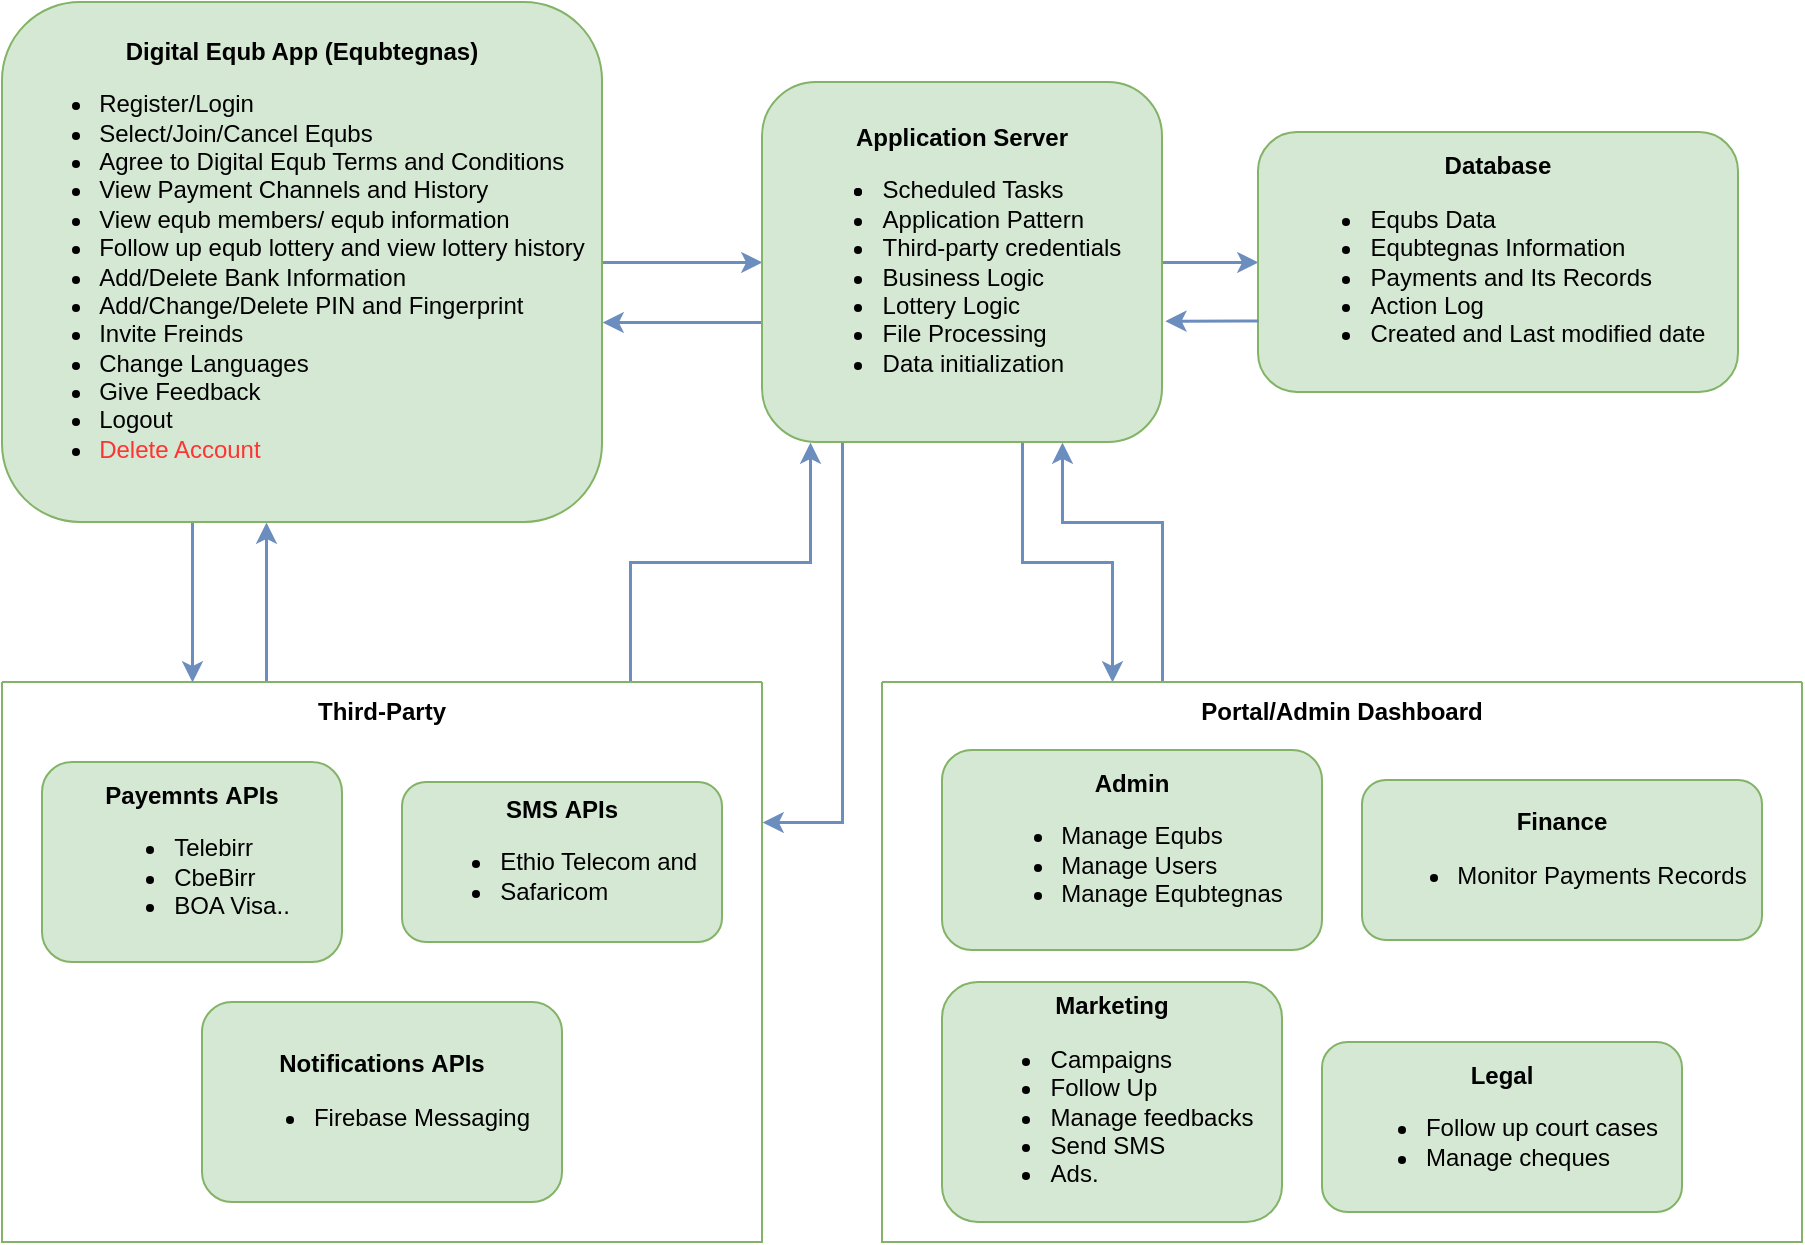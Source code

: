<mxfile version="26.0.5" pages="5">
  <diagram id="C5RBs43oDa-KdzZeNtuy" name="Page-1">
    <mxGraphModel dx="1134" dy="589" grid="1" gridSize="10" guides="1" tooltips="1" connect="1" arrows="1" fold="1" page="1" pageScale="1" pageWidth="827" pageHeight="1169" math="0" shadow="0">
      <root>
        <mxCell id="WIyWlLk6GJQsqaUBKTNV-0" />
        <mxCell id="WIyWlLk6GJQsqaUBKTNV-1" parent="WIyWlLk6GJQsqaUBKTNV-0" />
        <mxCell id="4KtXDZUTqJY46fK0Fzek-13" style="edgeStyle=orthogonalEdgeStyle;rounded=0;orthogonalLoop=1;jettySize=auto;html=1;entryX=0.5;entryY=1;entryDx=0;entryDy=0;fillColor=#dae8fc;strokeColor=#6c8ebf;strokeWidth=1.5;" parent="WIyWlLk6GJQsqaUBKTNV-1" edge="1">
          <mxGeometry relative="1" as="geometry">
            <mxPoint x="152" y="380" as="sourcePoint" />
            <mxPoint x="152" y="300" as="targetPoint" />
            <Array as="points">
              <mxPoint x="152" y="360" />
              <mxPoint x="152" y="360" />
            </Array>
          </mxGeometry>
        </mxCell>
        <mxCell id="4KtXDZUTqJY46fK0Fzek-14" style="edgeStyle=orthogonalEdgeStyle;rounded=0;orthogonalLoop=1;jettySize=auto;html=1;entryX=0.25;entryY=1;entryDx=0;entryDy=0;fillColor=#dae8fc;strokeColor=#6c8ebf;strokeWidth=1.5;" parent="WIyWlLk6GJQsqaUBKTNV-1" edge="1">
          <mxGeometry relative="1" as="geometry">
            <mxPoint x="334" y="380" as="sourcePoint" />
            <mxPoint x="424" y="260" as="targetPoint" />
            <Array as="points">
              <mxPoint x="334" y="320" />
              <mxPoint x="424" y="320" />
            </Array>
          </mxGeometry>
        </mxCell>
        <mxCell id="4KtXDZUTqJY46fK0Fzek-0" value="&#xa;&#xa;Third-Party" style="swimlane;startSize=0;fillColor=default;strokeColor=#82B366;fillStyle=auto;gradientColor=none;swimlaneFillColor=none;rounded=1;arcSize=29;" parent="WIyWlLk6GJQsqaUBKTNV-1" vertex="1">
          <mxGeometry x="20" y="380" width="380" height="280" as="geometry">
            <mxRectangle x="90" y="390" width="100" height="30" as="alternateBounds" />
          </mxGeometry>
        </mxCell>
        <mxCell id="4KtXDZUTqJY46fK0Fzek-1" value="&lt;div&gt;&lt;b&gt;Notifications&amp;nbsp;&lt;/b&gt;&lt;b style=&quot;background-color: transparent; color: light-dark(rgb(0, 0, 0), rgb(255, 255, 255));&quot;&gt;APIs&lt;/b&gt;&lt;/div&gt;&lt;div&gt;&lt;ul&gt;&lt;li style=&quot;text-align: justify;&quot;&gt;Firebase Messaging&lt;/li&gt;&lt;/ul&gt;&lt;/div&gt;" style="rounded=1;whiteSpace=wrap;html=1;fontSize=12;glass=0;strokeWidth=1;shadow=0;align=center;fillColor=#d5e8d4;strokeColor=#82b366;" parent="4KtXDZUTqJY46fK0Fzek-0" vertex="1">
          <mxGeometry x="100" y="160" width="180" height="100" as="geometry" />
        </mxCell>
        <mxCell id="WIyWlLk6GJQsqaUBKTNV-3" value="&lt;div&gt;&lt;div&gt;&lt;b style=&quot;background-color: transparent; color: light-dark(rgb(0, 0, 0), rgb(255, 255, 255));&quot;&gt;&lt;span style=&quot;background-color: transparent; color: light-dark(rgb(0, 0, 0), rgb(255, 255, 255));&quot;&gt;Payemnts&amp;nbsp;&lt;/span&gt;&lt;/b&gt;&lt;b style=&quot;background-color: transparent; color: light-dark(rgb(0, 0, 0), rgb(255, 255, 255));&quot;&gt;APIs&lt;/b&gt;&lt;/div&gt;&lt;div&gt;&lt;div&gt;&lt;ul&gt;&lt;li style=&quot;text-align: justify;&quot;&gt;Telebirr&lt;/li&gt;&lt;li style=&quot;text-align: justify;&quot;&gt;CbeBirr&lt;/li&gt;&lt;li style=&quot;text-align: justify;&quot;&gt;BOA Visa..&lt;/li&gt;&lt;/ul&gt;&lt;/div&gt;&lt;/div&gt;&lt;/div&gt;" style="rounded=1;whiteSpace=wrap;html=1;fontSize=12;glass=0;strokeWidth=1;shadow=0;align=center;fillColor=#d5e8d4;strokeColor=#82b366;" parent="4KtXDZUTqJY46fK0Fzek-0" vertex="1">
          <mxGeometry x="20" y="40" width="150" height="100" as="geometry" />
        </mxCell>
        <mxCell id="4KtXDZUTqJY46fK0Fzek-2" value="&lt;div&gt;&lt;b&gt;SMS&amp;nbsp;&lt;/b&gt;&lt;b style=&quot;background-color: transparent; color: light-dark(rgb(0, 0, 0), rgb(255, 255, 255));&quot;&gt;APIs&lt;/b&gt;&lt;/div&gt;&lt;div&gt;&lt;ul&gt;&lt;li style=&quot;text-align: justify;&quot;&gt;Ethio Telecom and&amp;nbsp;&lt;/li&gt;&lt;li style=&quot;text-align: justify;&quot;&gt;Safaricom&lt;/li&gt;&lt;/ul&gt;&lt;/div&gt;" style="rounded=1;whiteSpace=wrap;html=1;fontSize=12;glass=0;strokeWidth=1;shadow=0;align=center;fillColor=#d5e8d4;strokeColor=#82b366;" parent="4KtXDZUTqJY46fK0Fzek-0" vertex="1">
          <mxGeometry x="200" y="50" width="160" height="80" as="geometry" />
        </mxCell>
        <mxCell id="olMhh8afa8N7AZbWHYjH-6" style="edgeStyle=orthogonalEdgeStyle;rounded=0;orthogonalLoop=1;jettySize=auto;html=1;entryX=0;entryY=0.5;entryDx=0;entryDy=0;fillColor=#dae8fc;strokeColor=#6c8ebf;strokeWidth=1.5;" parent="WIyWlLk6GJQsqaUBKTNV-1" source="IrOff0IZFetIZdWrxFY4-1" target="IrOff0IZFetIZdWrxFY4-9" edge="1">
          <mxGeometry relative="1" as="geometry" />
        </mxCell>
        <mxCell id="4KtXDZUTqJY46fK0Fzek-8" style="edgeStyle=orthogonalEdgeStyle;rounded=0;orthogonalLoop=1;jettySize=auto;html=1;entryX=0.25;entryY=0;entryDx=0;entryDy=0;fillColor=#dae8fc;strokeColor=#6c8ebf;strokeWidth=1.5;" parent="WIyWlLk6GJQsqaUBKTNV-1" source="IrOff0IZFetIZdWrxFY4-1" target="4KtXDZUTqJY46fK0Fzek-0" edge="1">
          <mxGeometry relative="1" as="geometry">
            <Array as="points">
              <mxPoint x="115" y="320" />
              <mxPoint x="115" y="320" />
            </Array>
          </mxGeometry>
        </mxCell>
        <mxCell id="IrOff0IZFetIZdWrxFY4-1" value="&lt;b&gt;Digital Equb App&amp;nbsp;&lt;span style=&quot;background-color: transparent; color: light-dark(rgb(0, 0, 0), rgb(255, 255, 255));&quot;&gt;(Equbtegnas)&lt;/span&gt;&lt;/b&gt;&lt;div&gt;&lt;ul&gt;&lt;li style=&quot;text-align: justify;&quot;&gt;&lt;span style=&quot;background-color: transparent; color: light-dark(rgb(0, 0, 0), rgb(255, 255, 255));&quot;&gt;Register/Login&lt;/span&gt;&lt;/li&gt;&lt;li style=&quot;text-align: justify;&quot;&gt;Select/Join/Cancel Equbs&lt;/li&gt;&lt;li style=&quot;text-align: justify;&quot;&gt;Agree to Digital Equb Terms and Conditions&lt;/li&gt;&lt;li style=&quot;text-align: justify;&quot;&gt;View Payment Channels and History&amp;nbsp;&amp;nbsp;&lt;/li&gt;&lt;li style=&quot;text-align: justify;&quot;&gt;View equb members/ equb information&lt;/li&gt;&lt;li style=&quot;text-align: justify;&quot;&gt;Follow up equb lottery and view lottery history&lt;/li&gt;&lt;li style=&quot;text-align: justify;&quot;&gt;Add/Delete Bank Information&lt;/li&gt;&lt;li style=&quot;text-align: justify;&quot;&gt;Add/Change/Delete PIN and Fingerprint&lt;/li&gt;&lt;li style=&quot;text-align: justify;&quot;&gt;Invite Freinds&lt;/li&gt;&lt;li style=&quot;text-align: justify;&quot;&gt;Change Languages&lt;/li&gt;&lt;li style=&quot;text-align: justify;&quot;&gt;Give Feedback&lt;/li&gt;&lt;li style=&quot;text-align: justify;&quot;&gt;Logout&lt;/li&gt;&lt;li style=&quot;text-align: justify;&quot;&gt;&lt;font style=&quot;color: rgb(255, 51, 51);&quot;&gt;Delete Account&lt;/font&gt;&lt;/li&gt;&lt;/ul&gt;&lt;/div&gt;" style="whiteSpace=wrap;html=1;rounded=1;glass=0;strokeWidth=1;shadow=0;fillColor=#d5e8d4;strokeColor=#82b366;" parent="WIyWlLk6GJQsqaUBKTNV-1" vertex="1">
          <mxGeometry x="20" y="40" width="300" height="260" as="geometry" />
        </mxCell>
        <mxCell id="IrOff0IZFetIZdWrxFY4-15" style="edgeStyle=orthogonalEdgeStyle;rounded=0;orthogonalLoop=1;jettySize=auto;html=1;entryX=0;entryY=0.5;entryDx=0;entryDy=0;fillColor=#dae8fc;strokeColor=#6c8ebf;strokeWidth=1.5;" parent="WIyWlLk6GJQsqaUBKTNV-1" source="IrOff0IZFetIZdWrxFY4-9" target="IrOff0IZFetIZdWrxFY4-10" edge="1">
          <mxGeometry relative="1" as="geometry" />
        </mxCell>
        <mxCell id="4KtXDZUTqJY46fK0Fzek-10" style="edgeStyle=orthogonalEdgeStyle;rounded=0;orthogonalLoop=1;jettySize=auto;html=1;entryX=1;entryY=0.75;entryDx=0;entryDy=0;fillColor=#dae8fc;strokeColor=#6c8ebf;strokeWidth=1.5;" parent="WIyWlLk6GJQsqaUBKTNV-1" edge="1">
          <mxGeometry relative="1" as="geometry">
            <mxPoint x="400" y="200" as="sourcePoint" />
            <mxPoint x="320" y="200" as="targetPoint" />
            <Array as="points">
              <mxPoint x="380" y="200" />
              <mxPoint x="380" y="200" />
            </Array>
          </mxGeometry>
        </mxCell>
        <mxCell id="4KtXDZUTqJY46fK0Fzek-11" style="edgeStyle=orthogonalEdgeStyle;rounded=0;orthogonalLoop=1;jettySize=auto;html=1;entryX=0.25;entryY=0;entryDx=0;entryDy=0;fillColor=#dae8fc;strokeColor=#6c8ebf;strokeWidth=1.5;" parent="WIyWlLk6GJQsqaUBKTNV-1" source="IrOff0IZFetIZdWrxFY4-9" target="4KtXDZUTqJY46fK0Fzek-3" edge="1">
          <mxGeometry relative="1" as="geometry">
            <Array as="points">
              <mxPoint x="530" y="320" />
              <mxPoint x="575" y="320" />
            </Array>
          </mxGeometry>
        </mxCell>
        <mxCell id="4KtXDZUTqJY46fK0Fzek-15" style="edgeStyle=orthogonalEdgeStyle;rounded=0;orthogonalLoop=1;jettySize=auto;html=1;entryX=1;entryY=0.25;entryDx=0;entryDy=0;fillColor=#dae8fc;strokeColor=#6c8ebf;strokeWidth=1.5;" parent="WIyWlLk6GJQsqaUBKTNV-1" source="IrOff0IZFetIZdWrxFY4-9" target="4KtXDZUTqJY46fK0Fzek-0" edge="1">
          <mxGeometry relative="1" as="geometry">
            <Array as="points">
              <mxPoint x="440" y="450" />
            </Array>
          </mxGeometry>
        </mxCell>
        <mxCell id="IrOff0IZFetIZdWrxFY4-9" value="&lt;b&gt;Application Server&lt;/b&gt;&lt;br&gt;&lt;div&gt;&lt;ul&gt;&lt;li style=&quot;text-align: justify;&quot;&gt;&lt;li style=&quot;text-align: justify;&quot;&gt;Scheduled Tasks&lt;/li&gt;&lt;li style=&quot;text-align: justify;&quot;&gt;Application Pattern&lt;/li&gt;&lt;li style=&quot;text-align: justify;&quot;&gt;Third-party credentials&lt;/li&gt;&lt;li style=&quot;text-align: justify;&quot;&gt;Business Logic&lt;/li&gt;&lt;li style=&quot;text-align: justify;&quot;&gt;Lottery Logic&lt;/li&gt;&lt;li style=&quot;text-align: justify;&quot;&gt;File Processing&lt;/li&gt;&lt;li style=&quot;text-align: justify;&quot;&gt;Data initialization&lt;/li&gt;&lt;/li&gt;&lt;/ul&gt;&lt;/div&gt;" style="whiteSpace=wrap;html=1;rounded=1;glass=0;strokeWidth=1;shadow=0;fillColor=#d5e8d4;strokeColor=#82b366;" parent="WIyWlLk6GJQsqaUBKTNV-1" vertex="1">
          <mxGeometry x="400" y="80" width="200" height="180" as="geometry" />
        </mxCell>
        <mxCell id="IrOff0IZFetIZdWrxFY4-10" value="&lt;b&gt;Database&lt;/b&gt;&lt;br&gt;&lt;div&gt;&lt;ul&gt;&lt;li style=&quot;text-align: justify;&quot;&gt;Equbs Data&lt;/li&gt;&lt;li style=&quot;text-align: justify;&quot;&gt;Equbtegnas Information&lt;/li&gt;&lt;li style=&quot;text-align: justify;&quot;&gt;Payments and Its Records&lt;/li&gt;&lt;li style=&quot;text-align: justify;&quot;&gt;Action Log&lt;/li&gt;&lt;li style=&quot;text-align: justify;&quot;&gt;Created and Last modified date&lt;/li&gt;&lt;/ul&gt;&lt;/div&gt;" style="whiteSpace=wrap;html=1;rounded=1;glass=0;strokeWidth=1;shadow=0;fillColor=#d5e8d4;strokeColor=#82b366;" parent="WIyWlLk6GJQsqaUBKTNV-1" vertex="1">
          <mxGeometry x="648" y="105" width="240" height="130" as="geometry" />
        </mxCell>
        <mxCell id="4KtXDZUTqJY46fK0Fzek-12" style="edgeStyle=orthogonalEdgeStyle;rounded=0;orthogonalLoop=1;jettySize=auto;html=1;entryX=0.75;entryY=1;entryDx=0;entryDy=0;fillColor=#dae8fc;strokeColor=#6c8ebf;strokeWidth=1.5;" parent="WIyWlLk6GJQsqaUBKTNV-1" source="4KtXDZUTqJY46fK0Fzek-3" target="IrOff0IZFetIZdWrxFY4-9" edge="1">
          <mxGeometry relative="1" as="geometry">
            <Array as="points">
              <mxPoint x="600" y="300" />
              <mxPoint x="550" y="300" />
            </Array>
          </mxGeometry>
        </mxCell>
        <mxCell id="4KtXDZUTqJY46fK0Fzek-3" value="&#xa;&#xa;Portal/Admin Dashboard" style="swimlane;startSize=0;fillColor=default;strokeColor=#82B366;fillStyle=auto;gradientColor=none;swimlaneFillColor=none;rounded=1;arcSize=29;" parent="WIyWlLk6GJQsqaUBKTNV-1" vertex="1">
          <mxGeometry x="460" y="380" width="460" height="280" as="geometry">
            <mxRectangle x="90" y="390" width="100" height="30" as="alternateBounds" />
          </mxGeometry>
        </mxCell>
        <mxCell id="4KtXDZUTqJY46fK0Fzek-4" value="&lt;div&gt;&lt;b&gt;Marketing&lt;/b&gt;&lt;/div&gt;&lt;div&gt;&lt;ul&gt;&lt;li style=&quot;text-align: justify;&quot;&gt;Campaigns&lt;/li&gt;&lt;li style=&quot;text-align: justify;&quot;&gt;Follow Up&lt;/li&gt;&lt;li style=&quot;text-align: justify;&quot;&gt;Manage feedbacks&lt;/li&gt;&lt;li style=&quot;text-align: justify;&quot;&gt;Send SMS&lt;/li&gt;&lt;li style=&quot;text-align: justify;&quot;&gt;Ads.&lt;/li&gt;&lt;/ul&gt;&lt;/div&gt;" style="rounded=1;whiteSpace=wrap;html=1;fontSize=12;glass=0;strokeWidth=1;shadow=0;align=center;fillColor=#d5e8d4;strokeColor=#82b366;" parent="4KtXDZUTqJY46fK0Fzek-3" vertex="1">
          <mxGeometry x="30" y="150" width="170" height="120" as="geometry" />
        </mxCell>
        <mxCell id="4KtXDZUTqJY46fK0Fzek-5" value="&lt;div&gt;&lt;b&gt;Admin&lt;/b&gt;&lt;/div&gt;&lt;div&gt;&lt;ul&gt;&lt;li style=&quot;text-align: justify;&quot;&gt;Manage Equbs&lt;/li&gt;&lt;li style=&quot;text-align: justify;&quot;&gt;Manage Users&lt;/li&gt;&lt;li style=&quot;text-align: justify;&quot;&gt;Manage Equbtegnas&lt;/li&gt;&lt;/ul&gt;&lt;/div&gt;" style="rounded=1;whiteSpace=wrap;html=1;fontSize=12;glass=0;strokeWidth=1;shadow=0;align=center;fillColor=#d5e8d4;strokeColor=#82b366;" parent="4KtXDZUTqJY46fK0Fzek-3" vertex="1">
          <mxGeometry x="30" y="34" width="190" height="100" as="geometry" />
        </mxCell>
        <mxCell id="4KtXDZUTqJY46fK0Fzek-6" value="&lt;div&gt;&lt;b&gt;Finance&lt;/b&gt;&lt;/div&gt;&lt;div&gt;&lt;div style=&quot;text-align: justify;&quot;&gt;&lt;ul style=&quot;text-align: center;&quot;&gt;&lt;li style=&quot;text-align: justify;&quot;&gt;Monitor Payments Records&lt;/li&gt;&lt;/ul&gt;&lt;/div&gt;&lt;/div&gt;" style="rounded=1;whiteSpace=wrap;html=1;fontSize=12;glass=0;strokeWidth=1;shadow=0;align=center;fillColor=#d5e8d4;strokeColor=#82b366;" parent="4KtXDZUTqJY46fK0Fzek-3" vertex="1">
          <mxGeometry x="240" y="49" width="200" height="80" as="geometry" />
        </mxCell>
        <mxCell id="4KtXDZUTqJY46fK0Fzek-7" value="&lt;div&gt;&lt;b&gt;Legal&lt;/b&gt;&lt;/div&gt;&lt;div&gt;&lt;ul&gt;&lt;li style=&quot;text-align: justify;&quot;&gt;Follow up court cases&lt;/li&gt;&lt;li style=&quot;text-align: justify;&quot;&gt;Manage cheques&lt;/li&gt;&lt;/ul&gt;&lt;/div&gt;" style="rounded=1;whiteSpace=wrap;html=1;fontSize=12;glass=0;strokeWidth=1;shadow=0;align=center;fillColor=#d5e8d4;strokeColor=#82b366;" parent="4KtXDZUTqJY46fK0Fzek-3" vertex="1">
          <mxGeometry x="220" y="180" width="180" height="85" as="geometry" />
        </mxCell>
        <mxCell id="4KtXDZUTqJY46fK0Fzek-16" style="edgeStyle=orthogonalEdgeStyle;rounded=0;orthogonalLoop=1;jettySize=auto;html=1;entryX=1.007;entryY=0.663;entryDx=0;entryDy=0;entryPerimeter=0;fillColor=#dae8fc;strokeColor=#6c8ebf;strokeWidth=1.5;" parent="WIyWlLk6GJQsqaUBKTNV-1" source="IrOff0IZFetIZdWrxFY4-10" target="IrOff0IZFetIZdWrxFY4-9" edge="1">
          <mxGeometry relative="1" as="geometry">
            <Array as="points">
              <mxPoint x="640" y="200" />
            </Array>
          </mxGeometry>
        </mxCell>
      </root>
    </mxGraphModel>
  </diagram>
  <diagram id="hve1JWIetJDZWOgjd9Jd" name="Page-2">
    <mxGraphModel dx="1434" dy="786" grid="1" gridSize="10" guides="1" tooltips="1" connect="1" arrows="1" fold="1" page="1" pageScale="1" pageWidth="850" pageHeight="1100" math="0" shadow="0">
      <root>
        <mxCell id="0" />
        <mxCell id="1" parent="0" />
        <mxCell id="QOCeVk_wlNVCst32dgfY-10" style="edgeStyle=orthogonalEdgeStyle;rounded=0;orthogonalLoop=1;jettySize=auto;html=1;entryX=0.5;entryY=1;entryDx=0;entryDy=0;" edge="1" parent="1" source="QOCeVk_wlNVCst32dgfY-2" target="QOCeVk_wlNVCst32dgfY-7">
          <mxGeometry relative="1" as="geometry" />
        </mxCell>
        <mxCell id="QOCeVk_wlNVCst32dgfY-2" value="Third-Party&amp;nbsp;&lt;span style=&quot;background-color: initial;&quot;&gt;Payemnt Service&lt;/span&gt;&lt;div&gt;&lt;ul&gt;&lt;li style=&quot;text-align: justify;&quot;&gt;Telebirr, CbeBirr, OA Visa..&lt;/li&gt;&lt;/ul&gt;&lt;/div&gt;" style="rounded=1;whiteSpace=wrap;html=1;fontSize=12;glass=0;strokeWidth=1;shadow=0;align=center;fillColor=#d5e8d4;strokeColor=#82b366;" vertex="1" parent="1">
          <mxGeometry x="175" y="500" width="200" height="100" as="geometry" />
        </mxCell>
        <mxCell id="QOCeVk_wlNVCst32dgfY-11" style="edgeStyle=orthogonalEdgeStyle;rounded=0;orthogonalLoop=1;jettySize=auto;html=1;entryX=0.25;entryY=0;entryDx=0;entryDy=0;exitX=0.25;exitY=1;exitDx=0;exitDy=0;" edge="1" parent="1" source="QOCeVk_wlNVCst32dgfY-4" target="QOCeVk_wlNVCst32dgfY-9">
          <mxGeometry relative="1" as="geometry" />
        </mxCell>
        <mxCell id="QOCeVk_wlNVCst32dgfY-4" value="Digital Equb App (Flutter)" style="whiteSpace=wrap;html=1;rounded=1;glass=0;strokeWidth=1;shadow=0;fillColor=#d5e8d4;strokeColor=#82b366;" vertex="1" parent="1">
          <mxGeometry x="181" y="30" width="190" height="50" as="geometry" />
        </mxCell>
        <mxCell id="QOCeVk_wlNVCst32dgfY-6" value="Application Server&lt;br&gt;&lt;div&gt;&lt;ul&gt;&lt;li style=&quot;text-align: justify;&quot;&gt;Authntication &amp;amp; Authorization&lt;/li&gt;&lt;li style=&quot;text-align: justify;&quot;&gt;Payment Handling&lt;/li&gt;&lt;li style=&quot;text-align: justify;&quot;&gt;Lottery Management&lt;/li&gt;&lt;/ul&gt;&lt;/div&gt;" style="whiteSpace=wrap;html=1;rounded=1;glass=0;strokeWidth=1;shadow=0;fillColor=#d5e8d4;strokeColor=#82b366;" vertex="1" parent="1">
          <mxGeometry x="180" y="211" width="200" height="80" as="geometry" />
        </mxCell>
        <mxCell id="QOCeVk_wlNVCst32dgfY-7" value="Database (MS SQL Server)&lt;br&gt;&lt;div&gt;&lt;ul&gt;&lt;li style=&quot;text-align: justify;&quot;&gt;Equbs Information&lt;/li&gt;&lt;li style=&quot;text-align: justify;&quot;&gt;Equbtegnas Profiles&lt;/li&gt;&lt;li style=&quot;text-align: justify;&quot;&gt;Payments Records&lt;/li&gt;&lt;li style=&quot;text-align: justify;&quot;&gt;Lottery Results&lt;/li&gt;&lt;/ul&gt;&lt;/div&gt;" style="whiteSpace=wrap;html=1;rounded=1;glass=0;strokeWidth=1;shadow=0;fillColor=#d5e8d4;strokeColor=#82b366;" vertex="1" parent="1">
          <mxGeometry x="180" y="334" width="190" height="120" as="geometry" />
        </mxCell>
        <mxCell id="QOCeVk_wlNVCst32dgfY-12" style="edgeStyle=orthogonalEdgeStyle;rounded=0;orthogonalLoop=1;jettySize=auto;html=1;entryX=0.75;entryY=1;entryDx=0;entryDy=0;exitX=0.75;exitY=0;exitDx=0;exitDy=0;" edge="1" parent="1" source="QOCeVk_wlNVCst32dgfY-9" target="QOCeVk_wlNVCst32dgfY-4">
          <mxGeometry relative="1" as="geometry">
            <Array as="points">
              <mxPoint x="323" y="120" />
              <mxPoint x="323" y="120" />
            </Array>
          </mxGeometry>
        </mxCell>
        <mxCell id="QOCeVk_wlNVCst32dgfY-9" value="API Gateways" style="whiteSpace=wrap;html=1;rounded=1;glass=0;strokeWidth=1;shadow=0;fillColor=#d5e8d4;strokeColor=#82b366;" vertex="1" parent="1">
          <mxGeometry x="181" y="120" width="190" height="50" as="geometry" />
        </mxCell>
        <mxCell id="QOCeVk_wlNVCst32dgfY-15" style="edgeStyle=orthogonalEdgeStyle;rounded=0;orthogonalLoop=1;jettySize=auto;html=1;entryX=0.25;entryY=0;entryDx=0;entryDy=0;exitX=0.25;exitY=1;exitDx=0;exitDy=0;" edge="1" parent="1">
          <mxGeometry relative="1" as="geometry">
            <mxPoint x="238" y="174" as="sourcePoint" />
            <mxPoint x="238" y="214" as="targetPoint" />
          </mxGeometry>
        </mxCell>
        <mxCell id="QOCeVk_wlNVCst32dgfY-16" style="edgeStyle=orthogonalEdgeStyle;rounded=0;orthogonalLoop=1;jettySize=auto;html=1;entryX=0.75;entryY=1;entryDx=0;entryDy=0;exitX=0.75;exitY=0;exitDx=0;exitDy=0;" edge="1" parent="1">
          <mxGeometry relative="1" as="geometry">
            <mxPoint x="333" y="210" as="sourcePoint" />
            <mxPoint x="333" y="170" as="targetPoint" />
            <Array as="points">
              <mxPoint x="333" y="210" />
              <mxPoint x="333" y="210" />
            </Array>
          </mxGeometry>
        </mxCell>
        <mxCell id="QOCeVk_wlNVCst32dgfY-17" style="edgeStyle=orthogonalEdgeStyle;rounded=0;orthogonalLoop=1;jettySize=auto;html=1;entryX=0.25;entryY=0;entryDx=0;entryDy=0;exitX=0.25;exitY=1;exitDx=0;exitDy=0;" edge="1" parent="1">
          <mxGeometry relative="1" as="geometry">
            <mxPoint x="236" y="292" as="sourcePoint" />
            <mxPoint x="236" y="332" as="targetPoint" />
          </mxGeometry>
        </mxCell>
        <mxCell id="QOCeVk_wlNVCst32dgfY-18" style="edgeStyle=orthogonalEdgeStyle;rounded=0;orthogonalLoop=1;jettySize=auto;html=1;entryX=0.75;entryY=1;entryDx=0;entryDy=0;exitX=0.75;exitY=0;exitDx=0;exitDy=0;" edge="1" parent="1">
          <mxGeometry relative="1" as="geometry">
            <mxPoint x="331" y="332" as="sourcePoint" />
            <mxPoint x="331" y="292" as="targetPoint" />
            <Array as="points">
              <mxPoint x="331" y="332" />
              <mxPoint x="331" y="332" />
            </Array>
          </mxGeometry>
        </mxCell>
      </root>
    </mxGraphModel>
  </diagram>
  <diagram id="AJAlcA5YT61ijzdCza6y" name="Page-3">
    <mxGraphModel dx="794" dy="378" grid="1" gridSize="10" guides="1" tooltips="1" connect="1" arrows="1" fold="1" page="1" pageScale="1" pageWidth="850" pageHeight="1100" math="0" shadow="0">
      <root>
        <mxCell id="0" />
        <mxCell id="1" parent="0" />
        <mxCell id="SQxApibKQi68mYz8Mstw-3" value="" style="edgeStyle=orthogonalEdgeStyle;rounded=0;orthogonalLoop=1;jettySize=auto;html=1;fillColor=#dae8fc;strokeColor=#6c8ebf;strokeWidth=2;fontStyle=1" edge="1" parent="1" source="SQxApibKQi68mYz8Mstw-1" target="SQxApibKQi68mYz8Mstw-2">
          <mxGeometry relative="1" as="geometry" />
        </mxCell>
        <mxCell id="SQxApibKQi68mYz8Mstw-1" value="Login" style="rounded=0;whiteSpace=wrap;html=1;fillColor=#d5e8d4;strokeColor=#82b366;strokeWidth=2;fontStyle=1" vertex="1" parent="1">
          <mxGeometry x="305" y="40" width="120" height="60" as="geometry" />
        </mxCell>
        <mxCell id="SQxApibKQi68mYz8Mstw-5" value="" style="edgeStyle=orthogonalEdgeStyle;rounded=0;orthogonalLoop=1;jettySize=auto;html=1;fillColor=#dae8fc;strokeColor=#6c8ebf;strokeWidth=2;fontStyle=1" edge="1" parent="1" source="SQxApibKQi68mYz8Mstw-2" target="SQxApibKQi68mYz8Mstw-4">
          <mxGeometry relative="1" as="geometry" />
        </mxCell>
        <mxCell id="SQxApibKQi68mYz8Mstw-8" value="Yes" style="edgeLabel;html=1;align=center;verticalAlign=middle;resizable=0;points=[];fontStyle=1" vertex="1" connectable="0" parent="SQxApibKQi68mYz8Mstw-5">
          <mxGeometry x="-0.144" y="1" relative="1" as="geometry">
            <mxPoint x="16" y="-10" as="offset" />
          </mxGeometry>
        </mxCell>
        <mxCell id="SQxApibKQi68mYz8Mstw-11" value="" style="edgeStyle=orthogonalEdgeStyle;rounded=0;orthogonalLoop=1;jettySize=auto;html=1;fillColor=#dae8fc;strokeColor=#6c8ebf;strokeWidth=2;fontStyle=1" edge="1" parent="1" source="SQxApibKQi68mYz8Mstw-2" target="SQxApibKQi68mYz8Mstw-10">
          <mxGeometry relative="1" as="geometry" />
        </mxCell>
        <mxCell id="SQxApibKQi68mYz8Mstw-12" value="No" style="edgeLabel;html=1;align=center;verticalAlign=middle;resizable=0;points=[];fontStyle=1" vertex="1" connectable="0" parent="SQxApibKQi68mYz8Mstw-11">
          <mxGeometry x="-0.067" y="1" relative="1" as="geometry">
            <mxPoint as="offset" />
          </mxGeometry>
        </mxCell>
        <mxCell id="SQxApibKQi68mYz8Mstw-2" value="OTP" style="rhombus;whiteSpace=wrap;html=1;rounded=0;fillColor=#d5e8d4;strokeColor=#82b366;strokeWidth=2;fontStyle=1" vertex="1" parent="1">
          <mxGeometry x="325" y="131" width="80" height="80" as="geometry" />
        </mxCell>
        <mxCell id="SQxApibKQi68mYz8Mstw-16" value="" style="edgeStyle=orthogonalEdgeStyle;rounded=0;orthogonalLoop=1;jettySize=auto;html=1;fillColor=#dae8fc;strokeColor=#6c8ebf;strokeWidth=2;fontStyle=1" edge="1" parent="1" source="SQxApibKQi68mYz8Mstw-4" target="SQxApibKQi68mYz8Mstw-15">
          <mxGeometry relative="1" as="geometry" />
        </mxCell>
        <mxCell id="SQxApibKQi68mYz8Mstw-4" value="Registration" style="whiteSpace=wrap;html=1;rounded=0;fillColor=#d5e8d4;strokeColor=#82b366;strokeWidth=2;fontStyle=1" vertex="1" parent="1">
          <mxGeometry x="305" y="242" width="120" height="60" as="geometry" />
        </mxCell>
        <mxCell id="SQxApibKQi68mYz8Mstw-10" value="" style="ellipse;whiteSpace=wrap;html=1;aspect=fixed;fillColor=#d5e8d4;strokeColor=#82b366;strokeWidth=2;fontStyle=1" vertex="1" parent="1">
          <mxGeometry x="190" y="152" width="40" height="40" as="geometry" />
        </mxCell>
        <mxCell id="SQxApibKQi68mYz8Mstw-18" value="" style="edgeStyle=orthogonalEdgeStyle;rounded=0;orthogonalLoop=1;jettySize=auto;html=1;fillColor=#dae8fc;strokeColor=#6c8ebf;strokeWidth=2;fontStyle=1" edge="1" parent="1" source="SQxApibKQi68mYz8Mstw-15" target="SQxApibKQi68mYz8Mstw-17">
          <mxGeometry relative="1" as="geometry" />
        </mxCell>
        <mxCell id="SQxApibKQi68mYz8Mstw-35" value="Select Equb" style="edgeLabel;html=1;align=center;verticalAlign=middle;resizable=0;points=[];fontStyle=1" vertex="1" connectable="0" parent="SQxApibKQi68mYz8Mstw-18">
          <mxGeometry x="-0.083" relative="1" as="geometry">
            <mxPoint as="offset" />
          </mxGeometry>
        </mxCell>
        <mxCell id="SQxApibKQi68mYz8Mstw-15" value="Equb/Home" style="whiteSpace=wrap;html=1;rounded=0;fillColor=#d5e8d4;strokeColor=#82b366;strokeWidth=2;fontStyle=1" vertex="1" parent="1">
          <mxGeometry x="305" y="326" width="120" height="60" as="geometry" />
        </mxCell>
        <mxCell id="SQxApibKQi68mYz8Mstw-24" value="" style="edgeStyle=orthogonalEdgeStyle;rounded=0;orthogonalLoop=1;jettySize=auto;html=1;fontStyle=1" edge="1" parent="1" source="SQxApibKQi68mYz8Mstw-17" target="SQxApibKQi68mYz8Mstw-23">
          <mxGeometry relative="1" as="geometry" />
        </mxCell>
        <mxCell id="SQxApibKQi68mYz8Mstw-17" value="Ava. Equb List" style="whiteSpace=wrap;html=1;rounded=0;fillColor=#d5e8d4;strokeColor=#82b366;strokeWidth=2;fontStyle=1" vertex="1" parent="1">
          <mxGeometry x="305" y="428" width="120" height="60" as="geometry" />
        </mxCell>
        <mxCell id="SQxApibKQi68mYz8Mstw-27" value="" style="edgeStyle=orthogonalEdgeStyle;rounded=0;orthogonalLoop=1;jettySize=auto;html=1;fillColor=#dae8fc;strokeColor=#6c8ebf;strokeWidth=2;fontStyle=1" edge="1" parent="1" source="SQxApibKQi68mYz8Mstw-23" target="SQxApibKQi68mYz8Mstw-26">
          <mxGeometry relative="1" as="geometry" />
        </mxCell>
        <mxCell id="SQxApibKQi68mYz8Mstw-28" value="Yes" style="edgeLabel;html=1;align=center;verticalAlign=middle;resizable=0;points=[];fontStyle=1" vertex="1" connectable="0" parent="SQxApibKQi68mYz8Mstw-27">
          <mxGeometry x="-0.141" relative="1" as="geometry">
            <mxPoint x="11" y="-6" as="offset" />
          </mxGeometry>
        </mxCell>
        <mxCell id="SQxApibKQi68mYz8Mstw-33" style="edgeStyle=orthogonalEdgeStyle;rounded=0;orthogonalLoop=1;jettySize=auto;html=1;entryX=1;entryY=0.5;entryDx=0;entryDy=0;exitX=1;exitY=0.5;exitDx=0;exitDy=0;fillColor=#dae8fc;strokeColor=#6c8ebf;strokeWidth=2;fontStyle=1" edge="1" parent="1" source="SQxApibKQi68mYz8Mstw-23">
          <mxGeometry relative="1" as="geometry">
            <mxPoint x="365" y="585" as="sourcePoint" />
            <mxPoint x="425" y="457" as="targetPoint" />
            <Array as="points">
              <mxPoint x="445" y="546" />
              <mxPoint x="445" y="457" />
            </Array>
          </mxGeometry>
        </mxCell>
        <mxCell id="SQxApibKQi68mYz8Mstw-34" value="No" style="edgeLabel;html=1;align=center;verticalAlign=middle;resizable=0;points=[];fontStyle=1" vertex="1" connectable="0" parent="SQxApibKQi68mYz8Mstw-33">
          <mxGeometry x="0.093" relative="1" as="geometry">
            <mxPoint as="offset" />
          </mxGeometry>
        </mxCell>
        <mxCell id="SQxApibKQi68mYz8Mstw-23" value="Agreement" style="rhombus;whiteSpace=wrap;html=1;rounded=0;fillColor=#d5e8d4;strokeColor=#82b366;strokeWidth=2;fontStyle=1" vertex="1" parent="1">
          <mxGeometry x="325" y="506" width="80" height="80" as="geometry" />
        </mxCell>
        <mxCell id="SQxApibKQi68mYz8Mstw-32" value="" style="edgeStyle=orthogonalEdgeStyle;rounded=0;orthogonalLoop=1;jettySize=auto;html=1;fillColor=#dae8fc;strokeColor=#6c8ebf;strokeWidth=2;fontStyle=1" edge="1" parent="1" source="SQxApibKQi68mYz8Mstw-26" target="SQxApibKQi68mYz8Mstw-31">
          <mxGeometry relative="1" as="geometry">
            <Array as="points">
              <mxPoint x="320" y="760" />
            </Array>
          </mxGeometry>
        </mxCell>
        <mxCell id="SQxApibKQi68mYz8Mstw-37" value="" style="edgeStyle=orthogonalEdgeStyle;rounded=0;orthogonalLoop=1;jettySize=auto;html=1;fontStyle=1" edge="1" parent="1" source="SQxApibKQi68mYz8Mstw-26" target="SQxApibKQi68mYz8Mstw-36">
          <mxGeometry relative="1" as="geometry" />
        </mxCell>
        <mxCell id="SQxApibKQi68mYz8Mstw-39" value="" style="edgeStyle=orthogonalEdgeStyle;rounded=0;orthogonalLoop=1;jettySize=auto;html=1;fillColor=#dae8fc;strokeColor=#6c8ebf;strokeWidth=2;fontStyle=1" edge="1" parent="1" source="SQxApibKQi68mYz8Mstw-26" target="SQxApibKQi68mYz8Mstw-38">
          <mxGeometry relative="1" as="geometry" />
        </mxCell>
        <mxCell id="SQxApibKQi68mYz8Mstw-41" value="" style="edgeStyle=orthogonalEdgeStyle;rounded=0;orthogonalLoop=1;jettySize=auto;html=1;fillColor=#dae8fc;strokeColor=#6c8ebf;strokeWidth=2;fontStyle=1" edge="1" parent="1">
          <mxGeometry relative="1" as="geometry">
            <mxPoint x="380" y="682" as="sourcePoint" />
            <mxPoint x="380" y="730" as="targetPoint" />
            <Array as="points">
              <mxPoint x="380" y="700" />
              <mxPoint x="380" y="700" />
            </Array>
          </mxGeometry>
        </mxCell>
        <mxCell id="SQxApibKQi68mYz8Mstw-42" value="" style="edgeStyle=orthogonalEdgeStyle;rounded=0;orthogonalLoop=1;jettySize=auto;html=1;fillColor=#dae8fc;strokeColor=#6c8ebf;strokeWidth=2;fontStyle=1" edge="1" parent="1" source="SQxApibKQi68mYz8Mstw-26" target="SQxApibKQi68mYz8Mstw-36">
          <mxGeometry relative="1" as="geometry" />
        </mxCell>
        <mxCell id="SQxApibKQi68mYz8Mstw-45" value="" style="edgeStyle=orthogonalEdgeStyle;rounded=0;orthogonalLoop=1;jettySize=auto;html=1;fillColor=#dae8fc;strokeColor=#6c8ebf;strokeWidth=2;fontStyle=1" edge="1" parent="1" source="SQxApibKQi68mYz8Mstw-26" target="SQxApibKQi68mYz8Mstw-44">
          <mxGeometry relative="1" as="geometry">
            <Array as="points">
              <mxPoint x="420" y="710" />
              <mxPoint x="560" y="710" />
            </Array>
          </mxGeometry>
        </mxCell>
        <mxCell id="SQxApibKQi68mYz8Mstw-26" value="Dashboard" style="whiteSpace=wrap;html=1;rounded=0;fillColor=#d5e8d4;strokeColor=#82b366;strokeWidth=2;fontStyle=1" vertex="1" parent="1">
          <mxGeometry x="305" y="622" width="120" height="60" as="geometry" />
        </mxCell>
        <mxCell id="SQxApibKQi68mYz8Mstw-31" value="Equb Members" style="whiteSpace=wrap;html=1;rounded=0;fillColor=#d5e8d4;strokeColor=#82b366;strokeWidth=2;fontStyle=1" vertex="1" parent="1">
          <mxGeometry x="105" y="730" width="120" height="60" as="geometry" />
        </mxCell>
        <mxCell id="SQxApibKQi68mYz8Mstw-36" value="Payment" style="whiteSpace=wrap;html=1;rounded=0;fillColor=#d5e8d4;strokeColor=#82b366;strokeWidth=2;fontStyle=1" vertex="1" parent="1">
          <mxGeometry x="505" y="622" width="120" height="60" as="geometry" />
        </mxCell>
        <mxCell id="SQxApibKQi68mYz8Mstw-38" value="Lottery" style="whiteSpace=wrap;html=1;rounded=0;fillColor=#d5e8d4;strokeColor=#82b366;strokeWidth=2;fontStyle=1" vertex="1" parent="1">
          <mxGeometry x="105" y="622" width="120" height="60" as="geometry" />
        </mxCell>
        <mxCell id="SQxApibKQi68mYz8Mstw-40" value="Equb" style="whiteSpace=wrap;html=1;rounded=0;fillColor=#d5e8d4;strokeColor=#82b366;strokeWidth=2;fontStyle=1" vertex="1" parent="1">
          <mxGeometry x="340" y="730" width="120" height="60" as="geometry" />
        </mxCell>
        <mxCell id="SQxApibKQi68mYz8Mstw-44" value="Help" style="whiteSpace=wrap;html=1;rounded=0;fillColor=#d5e8d4;strokeColor=#82b366;strokeWidth=2;fontStyle=1" vertex="1" parent="1">
          <mxGeometry x="500" y="730" width="120" height="60" as="geometry" />
        </mxCell>
      </root>
    </mxGraphModel>
  </diagram>
  <diagram id="03_9LJgAVNs3o7Bi3l3W" name="Page-4">
    <mxGraphModel dx="1134" dy="540" grid="1" gridSize="10" guides="1" tooltips="1" connect="1" arrows="1" fold="1" page="1" pageScale="1" pageWidth="850" pageHeight="1100" math="0" shadow="0">
      <root>
        <mxCell id="0" />
        <mxCell id="1" parent="0" />
        <mxCell id="UR-u83GvDtHFSeNiIF6C-2" value="&lt;div&gt;&lt;br&gt;&lt;/div&gt;&lt;div&gt;&lt;br&gt;&lt;/div&gt;&lt;div&gt;&lt;br&gt;&lt;/div&gt;&lt;div&gt;&lt;span style=&quot;background-color: transparent; color: light-dark(rgb(0, 0, 0), rgb(255, 255, 255));&quot;&gt;&lt;br&gt;&lt;/span&gt;&lt;/div&gt;&lt;div&gt;&lt;span style=&quot;background-color: transparent; color: light-dark(rgb(0, 0, 0), rgb(255, 255, 255));&quot;&gt;Equbtegna&lt;/span&gt;&lt;/div&gt;" style="shape=umlLifeline;perimeter=lifelinePerimeter;whiteSpace=wrap;html=1;container=1;dropTarget=0;collapsible=0;recursiveResize=0;outlineConnect=0;portConstraint=eastwest;newEdgeStyle={&quot;curved&quot;:0,&quot;rounded&quot;:0};participant=umlActor;size=40;fontStyle=1;fillColor=#d5e8d4;strokeColor=#82b366;strokeWidth=2;" parent="1" vertex="1">
          <mxGeometry x="30" y="30" width="20" height="1050" as="geometry" />
        </mxCell>
        <mxCell id="_b83oER5-g9AiVH4bwvo-6" value="" style="html=1;points=[[0,0,0,0,5],[0,1,0,0,-5],[1,0,0,0,5],[1,1,0,0,-5]];perimeter=orthogonalPerimeter;outlineConnect=0;targetShapes=umlLifeline;portConstraint=eastwest;newEdgeStyle={&quot;curved&quot;:0,&quot;rounded&quot;:0};fontStyle=0;fillColor=#ffe6cc;strokeColor=#d79b00;" parent="UR-u83GvDtHFSeNiIF6C-2" vertex="1">
          <mxGeometry x="5" y="70" width="10" height="940" as="geometry" />
        </mxCell>
        <mxCell id="_b83oER5-g9AiVH4bwvo-3" value=":Third Party" style="shape=umlLifeline;perimeter=lifelinePerimeter;whiteSpace=wrap;html=1;container=1;dropTarget=0;collapsible=0;recursiveResize=0;outlineConnect=0;portConstraint=eastwest;newEdgeStyle={&quot;curved&quot;:0,&quot;rounded&quot;:0};fontStyle=1;fillColor=#d5e8d4;strokeColor=#82b366;strokeWidth=2;" parent="1" vertex="1">
          <mxGeometry x="550" y="40" width="100" height="1040" as="geometry" />
        </mxCell>
        <mxCell id="_b83oER5-g9AiVH4bwvo-18" value="" style="html=1;points=[[0,0,0,0,5],[0,1,0,0,-5],[1,0,0,0,5],[1,1,0,0,-5]];perimeter=orthogonalPerimeter;outlineConnect=0;targetShapes=umlLifeline;portConstraint=eastwest;newEdgeStyle={&quot;curved&quot;:0,&quot;rounded&quot;:0};fontStyle=0;fillColor=#ffe6cc;strokeColor=#d79b00;" parent="_b83oER5-g9AiVH4bwvo-3" vertex="1">
          <mxGeometry x="45" y="90" width="10" height="40" as="geometry" />
        </mxCell>
        <mxCell id="_b83oER5-g9AiVH4bwvo-61" value="" style="html=1;points=[[0,0,0,0,5],[0,1,0,0,-5],[1,0,0,0,5],[1,1,0,0,-5]];perimeter=orthogonalPerimeter;outlineConnect=0;targetShapes=umlLifeline;portConstraint=eastwest;newEdgeStyle={&quot;curved&quot;:0,&quot;rounded&quot;:0};fontStyle=0;fillColor=#ffe6cc;strokeColor=#d79b00;" parent="_b83oER5-g9AiVH4bwvo-3" vertex="1">
          <mxGeometry x="46" y="558" width="10" height="32" as="geometry" />
        </mxCell>
        <mxCell id="_b83oER5-g9AiVH4bwvo-76" value="" style="html=1;points=[[0,0,0,0,5],[0,1,0,0,-5],[1,0,0,0,5],[1,1,0,0,-5]];perimeter=orthogonalPerimeter;outlineConnect=0;targetShapes=umlLifeline;portConstraint=eastwest;newEdgeStyle={&quot;curved&quot;:0,&quot;rounded&quot;:0};fontStyle=0;fillColor=#ffe6cc;strokeColor=#d79b00;" parent="_b83oER5-g9AiVH4bwvo-3" vertex="1">
          <mxGeometry x="46" y="719" width="10" height="131" as="geometry" />
        </mxCell>
        <mxCell id="_b83oER5-g9AiVH4bwvo-4" value=":Controller" style="shape=umlLifeline;perimeter=lifelinePerimeter;whiteSpace=wrap;html=1;container=1;dropTarget=0;collapsible=0;recursiveResize=0;outlineConnect=0;portConstraint=eastwest;newEdgeStyle={&quot;curved&quot;:0,&quot;rounded&quot;:0};fontStyle=1;fillColor=#d5e8d4;strokeColor=#82b366;strokeWidth=2;" parent="1" vertex="1">
          <mxGeometry x="330" y="40" width="150" height="1040" as="geometry" />
        </mxCell>
        <mxCell id="_b83oER5-g9AiVH4bwvo-7" value="" style="html=1;points=[[0,0,0,0,5],[0,1,0,0,-5],[1,0,0,0,5],[1,1,0,0,-5]];perimeter=orthogonalPerimeter;outlineConnect=0;targetShapes=umlLifeline;portConstraint=eastwest;newEdgeStyle={&quot;curved&quot;:0,&quot;rounded&quot;:0};fontStyle=0;fillColor=#ffe6cc;strokeColor=#d79b00;" parent="_b83oER5-g9AiVH4bwvo-4" vertex="1">
          <mxGeometry x="70" y="60" width="10" height="50" as="geometry" />
        </mxCell>
        <mxCell id="_b83oER5-g9AiVH4bwvo-22" value="" style="html=1;points=[[0,0,0,0,5],[0,1,0,0,-5],[1,0,0,0,5],[1,1,0,0,-5]];perimeter=orthogonalPerimeter;outlineConnect=0;targetShapes=umlLifeline;portConstraint=eastwest;newEdgeStyle={&quot;curved&quot;:0,&quot;rounded&quot;:0};fontStyle=0;fillColor=#ffe6cc;strokeColor=#d79b00;" parent="_b83oER5-g9AiVH4bwvo-4" vertex="1">
          <mxGeometry x="70" y="157" width="10" height="413" as="geometry" />
        </mxCell>
        <mxCell id="_b83oER5-g9AiVH4bwvo-64" value="" style="html=1;points=[[0,0,0,0,5],[0,1,0,0,-5],[1,0,0,0,5],[1,1,0,0,-5]];perimeter=orthogonalPerimeter;outlineConnect=0;targetShapes=umlLifeline;portConstraint=eastwest;newEdgeStyle={&quot;curved&quot;:0,&quot;rounded&quot;:0};fontStyle=0;fillColor=#ffe6cc;strokeColor=#d79b00;" parent="_b83oER5-g9AiVH4bwvo-4" vertex="1">
          <mxGeometry x="70" y="610" width="10" height="120" as="geometry" />
        </mxCell>
        <mxCell id="_b83oER5-g9AiVH4bwvo-83" value="" style="html=1;points=[[0,0,0,0,5],[0,1,0,0,-5],[1,0,0,0,5],[1,1,0,0,-5]];perimeter=orthogonalPerimeter;outlineConnect=0;targetShapes=umlLifeline;portConstraint=eastwest;newEdgeStyle={&quot;curved&quot;:0,&quot;rounded&quot;:0};fontStyle=0;fillColor=#ffe6cc;strokeColor=#d79b00;" parent="_b83oER5-g9AiVH4bwvo-4" vertex="1">
          <mxGeometry x="70" y="800" width="10" height="30" as="geometry" />
        </mxCell>
        <mxCell id="_b83oER5-g9AiVH4bwvo-95" value="" style="html=1;points=[[0,0,0,0,5],[0,1,0,0,-5],[1,0,0,0,5],[1,1,0,0,-5]];perimeter=orthogonalPerimeter;outlineConnect=0;targetShapes=umlLifeline;portConstraint=eastwest;newEdgeStyle={&quot;curved&quot;:0,&quot;rounded&quot;:0};fontStyle=0;fillColor=#ffe6cc;strokeColor=#d79b00;" parent="_b83oER5-g9AiVH4bwvo-4" vertex="1">
          <mxGeometry x="69" y="866" width="10" height="134" as="geometry" />
        </mxCell>
        <mxCell id="_b83oER5-g9AiVH4bwvo-5" value=":Database" style="shape=umlLifeline;perimeter=lifelinePerimeter;whiteSpace=wrap;html=1;container=1;dropTarget=0;collapsible=0;recursiveResize=0;outlineConnect=0;portConstraint=eastwest;newEdgeStyle={&quot;curved&quot;:0,&quot;rounded&quot;:0};fontStyle=1;fillColor=#d5e8d4;strokeColor=#82b366;strokeWidth=2;" parent="1" vertex="1">
          <mxGeometry x="740" y="40" width="100" height="1040" as="geometry" />
        </mxCell>
        <mxCell id="_b83oER5-g9AiVH4bwvo-9" value="" style="html=1;points=[[0,0,0,0,5],[0,1,0,0,-5],[1,0,0,0,5],[1,1,0,0,-5]];perimeter=orthogonalPerimeter;outlineConnect=0;targetShapes=umlLifeline;portConstraint=eastwest;newEdgeStyle={&quot;curved&quot;:0,&quot;rounded&quot;:0};fontStyle=0;fillColor=#ffe6cc;strokeColor=#d79b00;" parent="_b83oER5-g9AiVH4bwvo-5" vertex="1">
          <mxGeometry x="45" y="70" width="10" height="80" as="geometry" />
        </mxCell>
        <mxCell id="_b83oER5-g9AiVH4bwvo-27" value="" style="html=1;points=[[0,0,0,0,5],[0,1,0,0,-5],[1,0,0,0,5],[1,1,0,0,-5]];perimeter=orthogonalPerimeter;outlineConnect=0;targetShapes=umlLifeline;portConstraint=eastwest;newEdgeStyle={&quot;curved&quot;:0,&quot;rounded&quot;:0};fontStyle=0;fillColor=#ffe6cc;strokeColor=#d79b00;" parent="_b83oER5-g9AiVH4bwvo-5" vertex="1">
          <mxGeometry x="45" y="220" width="10" height="780" as="geometry" />
        </mxCell>
        <mxCell id="_b83oER5-g9AiVH4bwvo-8" value="Enter Phone Number" style="html=1;verticalAlign=bottom;startArrow=oval;endArrow=block;startSize=8;curved=0;rounded=0;fontStyle=0;fillColor=#dae8fc;strokeColor=#6c8ebf;strokeWidth=1.5;" parent="1" edge="1">
          <mxGeometry x="-0.005" relative="1" as="geometry">
            <mxPoint x="50" y="105" as="sourcePoint" />
            <mxPoint x="211" y="105" as="targetPoint" />
            <mxPoint as="offset" />
          </mxGeometry>
        </mxCell>
        <mxCell id="_b83oER5-g9AiVH4bwvo-10" value="" style="html=1;verticalAlign=bottom;startArrow=oval;endArrow=block;startSize=8;curved=0;rounded=0;fontStyle=0" parent="1" target="_b83oER5-g9AiVH4bwvo-3" edge="1">
          <mxGeometry relative="1" as="geometry">
            <mxPoint x="599.5" y="169" as="sourcePoint" />
          </mxGeometry>
        </mxCell>
        <mxCell id="_b83oER5-g9AiVH4bwvo-12" value="Store Phone" style="edgeLabel;html=1;align=center;verticalAlign=middle;resizable=0;points=[];fontStyle=0" parent="_b83oER5-g9AiVH4bwvo-10" vertex="1" connectable="0">
          <mxGeometry x="0.013" y="1" relative="1" as="geometry">
            <mxPoint x="-86" y="-61" as="offset" />
          </mxGeometry>
        </mxCell>
        <mxCell id="_b83oER5-g9AiVH4bwvo-13" value="" style="html=1;verticalAlign=bottom;startArrow=oval;endArrow=block;startSize=8;curved=0;rounded=0;entryX=0;entryY=0;entryDx=0;entryDy=5;entryPerimeter=0;fontStyle=0;fillColor=#dae8fc;strokeColor=#6c8ebf;strokeWidth=1.5;" parent="1" edge="1">
          <mxGeometry relative="1" as="geometry">
            <mxPoint x="410" y="118" as="sourcePoint" />
            <mxPoint x="785" y="117" as="targetPoint" />
          </mxGeometry>
        </mxCell>
        <mxCell id="_b83oER5-g9AiVH4bwvo-19" value="Send OTP SMS API" style="html=1;verticalAlign=bottom;startArrow=oval;endArrow=block;startSize=8;curved=0;rounded=0;entryX=0;entryY=0;entryDx=0;entryDy=5;fontStyle=0;fillColor=#dae8fc;strokeColor=#6c8ebf;strokeWidth=1.5;" parent="1" edge="1">
          <mxGeometry relative="1" as="geometry">
            <mxPoint x="410" y="146" as="sourcePoint" />
            <mxPoint x="595" y="146" as="targetPoint" />
          </mxGeometry>
        </mxCell>
        <mxCell id="_b83oER5-g9AiVH4bwvo-20" value="Send OTP" style="html=1;verticalAlign=bottom;endArrow=open;dashed=1;endSize=8;curved=0;rounded=0;fontStyle=0;fillColor=#dae8fc;strokeColor=#6c8ebf;strokeWidth=1.5;" parent="1" edge="1">
          <mxGeometry x="0.486" relative="1" as="geometry">
            <mxPoint x="595" y="170" as="sourcePoint" />
            <mxPoint x="225" y="170" as="targetPoint" />
            <mxPoint as="offset" />
          </mxGeometry>
        </mxCell>
        <mxCell id="_b83oER5-g9AiVH4bwvo-23" value="Enter OTP" style="html=1;verticalAlign=bottom;startArrow=oval;endArrow=block;startSize=8;curved=0;rounded=0;fontStyle=0;fillColor=#dae8fc;strokeColor=#6c8ebf;strokeWidth=1.5;" parent="1" edge="1">
          <mxGeometry relative="1" as="geometry">
            <mxPoint x="49" y="190" as="sourcePoint" />
            <mxPoint x="210" y="190" as="targetPoint" />
          </mxGeometry>
        </mxCell>
        <mxCell id="_b83oER5-g9AiVH4bwvo-24" value="Verified" style="html=1;verticalAlign=bottom;endArrow=open;dashed=1;endSize=8;curved=0;rounded=0;fontStyle=0;fillColor=#dae8fc;strokeColor=#6c8ebf;strokeWidth=1.5;" parent="1" edge="1">
          <mxGeometry relative="1" as="geometry">
            <mxPoint x="400" y="223" as="sourcePoint" />
            <mxPoint x="221" y="223" as="targetPoint" />
          </mxGeometry>
        </mxCell>
        <mxCell id="_b83oER5-g9AiVH4bwvo-26" value="Fill equbtegna data" style="html=1;verticalAlign=bottom;startArrow=oval;startFill=1;endArrow=block;startSize=8;curved=0;rounded=0;fontStyle=0;fillColor=#dae8fc;strokeColor=#6c8ebf;strokeWidth=1.5;" parent="1" edge="1">
          <mxGeometry width="60" relative="1" as="geometry">
            <mxPoint x="50" y="240" as="sourcePoint" />
            <mxPoint x="209.5" y="240" as="targetPoint" />
          </mxGeometry>
        </mxCell>
        <mxCell id="_b83oER5-g9AiVH4bwvo-28" value="Store Equbtegna Data" style="html=1;verticalAlign=bottom;startArrow=oval;endArrow=block;startSize=8;curved=0;rounded=0;entryX=0;entryY=0;entryDx=0;entryDy=5;fontStyle=0;fillColor=#dae8fc;strokeColor=#6c8ebf;strokeWidth=1.5;" parent="1" source="_b83oER5-g9AiVH4bwvo-22" target="_b83oER5-g9AiVH4bwvo-27" edge="1">
          <mxGeometry x="-0.413" y="5" relative="1" as="geometry">
            <mxPoint x="420" y="260" as="sourcePoint" />
            <mxPoint as="offset" />
          </mxGeometry>
        </mxCell>
        <mxCell id="_b83oER5-g9AiVH4bwvo-30" value="Equbtegna Acc. Created" style="html=1;verticalAlign=bottom;endArrow=open;dashed=1;endSize=8;curved=0;rounded=0;fontStyle=0;fillColor=#dae8fc;strokeColor=#6c8ebf;strokeWidth=1.5;" parent="1" edge="1">
          <mxGeometry x="0.022" relative="1" as="geometry">
            <mxPoint x="402" y="300" as="sourcePoint" />
            <mxPoint x="222" y="300" as="targetPoint" />
            <mxPoint as="offset" />
          </mxGeometry>
        </mxCell>
        <mxCell id="_b83oER5-g9AiVH4bwvo-33" value="Show Ava. Equb Types" style="html=1;verticalAlign=bottom;endArrow=open;dashed=1;endSize=8;curved=0;rounded=0;fontStyle=0;fillColor=#dae8fc;strokeColor=#6c8ebf;strokeWidth=1.5;" parent="1" edge="1">
          <mxGeometry x="0.022" relative="1" as="geometry">
            <mxPoint x="402" y="387" as="sourcePoint" />
            <mxPoint x="222" y="387" as="targetPoint" />
            <mxPoint as="offset" />
          </mxGeometry>
        </mxCell>
        <mxCell id="_b83oER5-g9AiVH4bwvo-36" value="Get All Equb Types" style="html=1;verticalAlign=bottom;startArrow=oval;startFill=1;endArrow=block;startSize=8;curved=0;rounded=0;fontStyle=0;fillColor=#dae8fc;strokeColor=#6c8ebf;strokeWidth=1.5;" parent="1" edge="1">
          <mxGeometry width="60" relative="1" as="geometry">
            <mxPoint x="228" y="338" as="sourcePoint" />
            <mxPoint x="398" y="338" as="targetPoint" />
          </mxGeometry>
        </mxCell>
        <mxCell id="_b83oER5-g9AiVH4bwvo-37" value="Select sutiable equb Type" style="html=1;verticalAlign=bottom;startArrow=oval;startFill=1;endArrow=block;startSize=8;curved=0;rounded=0;fontStyle=0;fillColor=#dae8fc;strokeColor=#6c8ebf;strokeWidth=1.5;" parent="1" edge="1">
          <mxGeometry width="60" relative="1" as="geometry">
            <mxPoint x="50" y="416" as="sourcePoint" />
            <mxPoint x="210" y="416" as="targetPoint" />
          </mxGeometry>
        </mxCell>
        <mxCell id="_b83oER5-g9AiVH4bwvo-38" value="Fetch available equb types" style="html=1;verticalAlign=bottom;startArrow=oval;endArrow=block;startSize=8;curved=0;rounded=0;entryX=0;entryY=0;entryDx=0;entryDy=5;fontStyle=0;fillColor=#dae8fc;strokeColor=#6c8ebf;strokeWidth=1.5;" parent="1" edge="1">
          <mxGeometry x="-0.413" y="5" relative="1" as="geometry">
            <mxPoint x="410" y="345" as="sourcePoint" />
            <mxPoint x="785" y="345" as="targetPoint" />
            <mxPoint as="offset" />
          </mxGeometry>
        </mxCell>
        <mxCell id="_b83oER5-g9AiVH4bwvo-40" value="Fetch equbs" style="html=1;verticalAlign=bottom;startArrow=oval;endArrow=block;startSize=8;curved=0;rounded=0;entryX=0;entryY=0;entryDx=0;entryDy=5;fontStyle=0;fillColor=#dae8fc;strokeColor=#6c8ebf;strokeWidth=1.5;" parent="1" edge="1">
          <mxGeometry x="-0.413" y="5" relative="1" as="geometry">
            <mxPoint x="412" y="444" as="sourcePoint" />
            <mxPoint x="787" y="444" as="targetPoint" />
            <mxPoint as="offset" />
          </mxGeometry>
        </mxCell>
        <mxCell id="_b83oER5-g9AiVH4bwvo-42" value="Show Ava. Equbs" style="html=1;verticalAlign=bottom;endArrow=open;dashed=1;endSize=8;curved=0;rounded=0;fontStyle=0;fillColor=#dae8fc;strokeColor=#6c8ebf;strokeWidth=1.5;" parent="1" edge="1">
          <mxGeometry x="0.022" relative="1" as="geometry">
            <mxPoint x="402" y="470" as="sourcePoint" />
            <mxPoint x="222" y="470" as="targetPoint" />
            <mxPoint as="offset" />
          </mxGeometry>
        </mxCell>
        <mxCell id="_b83oER5-g9AiVH4bwvo-43" value="Join" style="html=1;verticalAlign=bottom;startArrow=oval;startFill=1;endArrow=block;startSize=8;curved=0;rounded=0;fontStyle=0;fillColor=#dae8fc;strokeColor=#6c8ebf;strokeWidth=1.5;" parent="1" edge="1">
          <mxGeometry width="60" relative="1" as="geometry">
            <mxPoint x="43" y="491" as="sourcePoint" />
            <mxPoint x="213" y="491" as="targetPoint" />
          </mxGeometry>
        </mxCell>
        <mxCell id="_b83oER5-g9AiVH4bwvo-44" value="Fetch agreement of equb" style="html=1;verticalAlign=bottom;startArrow=oval;endArrow=block;startSize=8;curved=0;rounded=0;entryX=0;entryY=0;entryDx=0;entryDy=5;fontStyle=0;fillColor=#dae8fc;strokeColor=#6c8ebf;strokeWidth=1.5;" parent="1" edge="1">
          <mxGeometry x="-0.413" y="5" relative="1" as="geometry">
            <mxPoint x="412" y="508" as="sourcePoint" />
            <mxPoint x="787" y="508" as="targetPoint" />
            <mxPoint as="offset" />
          </mxGeometry>
        </mxCell>
        <mxCell id="_b83oER5-g9AiVH4bwvo-47" value="Show agreement" style="html=1;verticalAlign=bottom;endArrow=open;dashed=1;endSize=8;curved=0;rounded=0;fontStyle=0" parent="1" edge="1">
          <mxGeometry x="0.022" relative="1" as="geometry">
            <mxPoint x="402" y="537" as="sourcePoint" />
            <mxPoint x="222" y="537" as="targetPoint" />
            <mxPoint as="offset" />
          </mxGeometry>
        </mxCell>
        <mxCell id="_b83oER5-g9AiVH4bwvo-48" value="Agreed" style="html=1;verticalAlign=bottom;startArrow=oval;startFill=1;endArrow=block;startSize=8;curved=0;rounded=0;fontStyle=0;fillColor=#dae8fc;strokeColor=#6c8ebf;strokeWidth=1.5;" parent="1" edge="1">
          <mxGeometry width="60" relative="1" as="geometry">
            <mxPoint x="229" y="560" as="sourcePoint" />
            <mxPoint x="399" y="560" as="targetPoint" />
          </mxGeometry>
        </mxCell>
        <mxCell id="_b83oER5-g9AiVH4bwvo-49" value="Joined the equb" style="html=1;verticalAlign=bottom;startArrow=oval;endArrow=block;startSize=8;curved=0;rounded=0;entryX=0;entryY=0;entryDx=0;entryDy=5;fontStyle=0;fillColor=#dae8fc;strokeColor=#6c8ebf;strokeWidth=1.5;" parent="1" edge="1">
          <mxGeometry x="-0.413" y="5" relative="1" as="geometry">
            <mxPoint x="412.5" y="572" as="sourcePoint" />
            <mxPoint x="787.5" y="572" as="targetPoint" />
            <mxPoint as="offset" />
          </mxGeometry>
        </mxCell>
        <mxCell id="_b83oER5-g9AiVH4bwvo-52" value="Show started equb" style="html=1;verticalAlign=bottom;endArrow=open;dashed=1;endSize=8;curved=0;rounded=0;fontStyle=0;fillColor=#dae8fc;strokeColor=#6c8ebf;strokeWidth=1.5;" parent="1" edge="1">
          <mxGeometry x="0.022" relative="1" as="geometry">
            <mxPoint x="402" y="654" as="sourcePoint" />
            <mxPoint x="222" y="654" as="targetPoint" />
            <mxPoint as="offset" />
          </mxGeometry>
        </mxCell>
        <mxCell id="_b83oER5-g9AiVH4bwvo-53" value=":Mobile App&amp;lt;&amp;lt;UI&amp;gt;&amp;gt;" style="shape=umlLifeline;perimeter=lifelinePerimeter;whiteSpace=wrap;html=1;container=1;dropTarget=0;collapsible=0;recursiveResize=0;outlineConnect=0;portConstraint=eastwest;newEdgeStyle={&quot;curved&quot;:0,&quot;rounded&quot;:0};fontStyle=1;fillColor=#d5e8d4;strokeColor=#82b366;strokeWidth=2;" parent="1" vertex="1">
          <mxGeometry x="146" y="40" width="140" height="1040" as="geometry" />
        </mxCell>
        <mxCell id="_b83oER5-g9AiVH4bwvo-54" value="" style="html=1;points=[[0,0,0,0,5],[0,1,0,0,-5],[1,0,0,0,5],[1,1,0,0,-5]];perimeter=orthogonalPerimeter;outlineConnect=0;targetShapes=umlLifeline;portConstraint=eastwest;newEdgeStyle={&quot;curved&quot;:0,&quot;rounded&quot;:0};fontStyle=0;fillColor=#ffe6cc;strokeColor=#d79b00;" parent="_b83oER5-g9AiVH4bwvo-53" vertex="1">
          <mxGeometry x="65" y="60" width="10" height="940" as="geometry" />
        </mxCell>
        <mxCell id="_b83oER5-g9AiVH4bwvo-55" value="Phone Login" style="html=1;verticalAlign=bottom;startArrow=oval;endArrow=block;startSize=8;curved=0;rounded=0;fontStyle=0;fillColor=#dae8fc;strokeColor=#6c8ebf;strokeWidth=1.5;" parent="1" edge="1">
          <mxGeometry x="-0.005" relative="1" as="geometry">
            <mxPoint x="220" y="111" as="sourcePoint" />
            <mxPoint x="400" y="111" as="targetPoint" />
            <mxPoint as="offset" />
          </mxGeometry>
        </mxCell>
        <mxCell id="_b83oER5-g9AiVH4bwvo-56" value="Verify OTP" style="html=1;verticalAlign=bottom;startArrow=oval;endArrow=block;startSize=8;curved=0;rounded=0;fontStyle=0;fillColor=#dae8fc;strokeColor=#6c8ebf;strokeWidth=1.5;" parent="1" edge="1">
          <mxGeometry relative="1" as="geometry">
            <mxPoint x="220" y="200" as="sourcePoint" />
            <mxPoint x="400" y="200" as="targetPoint" />
          </mxGeometry>
        </mxCell>
        <mxCell id="_b83oER5-g9AiVH4bwvo-57" value="Register" style="html=1;verticalAlign=bottom;startArrow=oval;endArrow=block;startSize=8;curved=0;rounded=0;fontStyle=0;fillColor=#dae8fc;strokeColor=#6c8ebf;strokeWidth=1.5;" parent="1" edge="1">
          <mxGeometry relative="1" as="geometry">
            <mxPoint x="223" y="250" as="sourcePoint" />
            <mxPoint x="403" y="250" as="targetPoint" />
          </mxGeometry>
        </mxCell>
        <mxCell id="_b83oER5-g9AiVH4bwvo-58" value="Equb type selected" style="html=1;verticalAlign=bottom;startArrow=oval;startFill=1;endArrow=block;startSize=8;curved=0;rounded=0;fontStyle=0;fillColor=#dae8fc;strokeColor=#6c8ebf;strokeWidth=1.5;" parent="1" edge="1">
          <mxGeometry width="60" relative="1" as="geometry">
            <mxPoint x="227" y="429" as="sourcePoint" />
            <mxPoint x="397" y="429" as="targetPoint" />
          </mxGeometry>
        </mxCell>
        <mxCell id="_b83oER5-g9AiVH4bwvo-59" value="Join Selected Equb" style="html=1;verticalAlign=bottom;startArrow=oval;startFill=1;endArrow=block;startSize=8;curved=0;rounded=0;fontStyle=0;fillColor=#dae8fc;strokeColor=#6c8ebf;strokeWidth=1.5;" parent="1" source="_b83oER5-g9AiVH4bwvo-54" edge="1">
          <mxGeometry width="60" relative="1" as="geometry">
            <mxPoint x="230" y="501" as="sourcePoint" />
            <mxPoint x="400" y="501" as="targetPoint" />
          </mxGeometry>
        </mxCell>
        <mxCell id="_b83oER5-g9AiVH4bwvo-60" value="Accept Agreement" style="html=1;verticalAlign=bottom;startArrow=oval;startFill=1;endArrow=block;startSize=8;curved=0;rounded=0;fontStyle=0;fillColor=#dae8fc;strokeColor=#6c8ebf;strokeWidth=1.5;" parent="1" edge="1">
          <mxGeometry width="60" relative="1" as="geometry">
            <mxPoint x="43" y="550" as="sourcePoint" />
            <mxPoint x="213" y="550" as="targetPoint" />
          </mxGeometry>
        </mxCell>
        <mxCell id="_b83oER5-g9AiVH4bwvo-62" value="Joined Notification/SMS" style="html=1;verticalAlign=bottom;startArrow=oval;startFill=1;endArrow=block;startSize=8;curved=0;rounded=0;fontStyle=0;fillColor=#dae8fc;strokeColor=#6c8ebf;strokeWidth=1.5;" parent="1" target="_b83oER5-g9AiVH4bwvo-3" edge="1">
          <mxGeometry width="60" relative="1" as="geometry">
            <mxPoint x="410" y="600" as="sourcePoint" />
            <mxPoint x="580" y="600" as="targetPoint" />
          </mxGeometry>
        </mxCell>
        <mxCell id="_b83oER5-g9AiVH4bwvo-63" value="Send joined notification/SMS" style="html=1;verticalAlign=bottom;endArrow=open;dashed=1;endSize=8;curved=0;rounded=0;fontStyle=0;fillColor=#dae8fc;strokeColor=#6c8ebf;strokeWidth=1.5;" parent="1" edge="1">
          <mxGeometry x="0.486" relative="1" as="geometry">
            <mxPoint x="593" y="626" as="sourcePoint" />
            <mxPoint x="223" y="626" as="targetPoint" />
            <mxPoint as="offset" />
          </mxGeometry>
        </mxCell>
        <mxCell id="_b83oER5-g9AiVH4bwvo-67" value="Procced to Payment" style="html=1;verticalAlign=bottom;startArrow=oval;startFill=1;endArrow=block;startSize=8;curved=0;rounded=0;fontStyle=0;fillColor=#dae8fc;strokeColor=#6c8ebf;strokeWidth=1.5;" parent="1" edge="1">
          <mxGeometry width="60" relative="1" as="geometry">
            <mxPoint x="44" y="679" as="sourcePoint" />
            <mxPoint x="214" y="679" as="targetPoint" />
          </mxGeometry>
        </mxCell>
        <mxCell id="_b83oER5-g9AiVH4bwvo-68" value="Payment channels requested" style="html=1;verticalAlign=bottom;startArrow=oval;startFill=1;endArrow=block;startSize=8;curved=0;rounded=0;fontStyle=0;fillColor=#dae8fc;strokeColor=#6c8ebf;strokeWidth=1.5;" parent="1" edge="1">
          <mxGeometry width="60" relative="1" as="geometry">
            <mxPoint x="226" y="688" as="sourcePoint" />
            <mxPoint x="396" y="688" as="targetPoint" />
          </mxGeometry>
        </mxCell>
        <mxCell id="_b83oER5-g9AiVH4bwvo-69" value="Fetch payment channels" style="html=1;verticalAlign=bottom;startArrow=oval;endArrow=block;startSize=8;curved=0;rounded=0;entryX=0;entryY=0;entryDx=0;entryDy=5;fontStyle=0;fillColor=#dae8fc;strokeColor=#6c8ebf;strokeWidth=1.5;" parent="1" edge="1">
          <mxGeometry x="-0.413" y="5" relative="1" as="geometry">
            <mxPoint x="412.5" y="696" as="sourcePoint" />
            <mxPoint x="787.5" y="696" as="targetPoint" />
            <mxPoint as="offset" />
          </mxGeometry>
        </mxCell>
        <mxCell id="_b83oER5-g9AiVH4bwvo-70" value="Show&amp;nbsp; payment channels" style="html=1;verticalAlign=bottom;endArrow=open;dashed=1;endSize=8;curved=0;rounded=0;fontStyle=0;fillColor=#dae8fc;strokeColor=#6c8ebf;strokeWidth=1.5;" parent="1" edge="1">
          <mxGeometry x="0.022" relative="1" as="geometry">
            <mxPoint x="402" y="712" as="sourcePoint" />
            <mxPoint x="222" y="712" as="targetPoint" />
            <mxPoint as="offset" />
          </mxGeometry>
        </mxCell>
        <mxCell id="_b83oER5-g9AiVH4bwvo-71" value="Select Payment Channel" style="html=1;verticalAlign=bottom;startArrow=oval;startFill=1;endArrow=block;startSize=8;curved=0;rounded=0;fontStyle=0;fillColor=#dae8fc;strokeColor=#6c8ebf;strokeWidth=1.5;" parent="1" edge="1">
          <mxGeometry width="60" relative="1" as="geometry">
            <mxPoint x="43" y="732" as="sourcePoint" />
            <mxPoint x="213" y="732" as="targetPoint" />
          </mxGeometry>
        </mxCell>
        <mxCell id="_b83oER5-g9AiVH4bwvo-72" value="" style="shape=umlDestroy;whiteSpace=wrap;html=1;strokeWidth=3;targetShapes=umlLifeline;fontStyle=0;fillColor=#f8cecc;strokeColor=#b85450;" parent="1" vertex="1">
          <mxGeometry x="26" y="1071" width="25" height="21" as="geometry" />
        </mxCell>
        <mxCell id="_b83oER5-g9AiVH4bwvo-73" value="" style="shape=umlDestroy;whiteSpace=wrap;html=1;strokeWidth=3;targetShapes=umlLifeline;fontStyle=0;fillColor=#f8cecc;strokeColor=#b85450;" parent="1" vertex="1">
          <mxGeometry x="203" y="1071" width="25" height="21" as="geometry" />
        </mxCell>
        <mxCell id="_b83oER5-g9AiVH4bwvo-74" value="" style="shape=umlDestroy;whiteSpace=wrap;html=1;strokeWidth=3;targetShapes=umlLifeline;fontStyle=0;fillColor=#f8cecc;strokeColor=#b85450;" parent="1" vertex="1">
          <mxGeometry x="777" y="1072" width="25" height="21" as="geometry" />
        </mxCell>
        <mxCell id="_b83oER5-g9AiVH4bwvo-77" value="Initiate Payment API" style="html=1;verticalAlign=bottom;startArrow=oval;startFill=1;endArrow=block;startSize=8;curved=0;rounded=0;fontStyle=0;fillColor=#dae8fc;strokeColor=#6c8ebf;strokeWidth=1.5;" parent="1" edge="1">
          <mxGeometry width="60" relative="1" as="geometry">
            <mxPoint x="409" y="760" as="sourcePoint" />
            <mxPoint x="599" y="760" as="targetPoint" />
          </mxGeometry>
        </mxCell>
        <mxCell id="_b83oER5-g9AiVH4bwvo-78" value="Saved money added" style="html=1;verticalAlign=bottom;endArrow=open;dashed=1;endSize=8;curved=0;rounded=0;fontStyle=0;fillColor=#dae8fc;strokeColor=#6c8ebf;strokeWidth=1.5;" parent="1" edge="1">
          <mxGeometry x="0.022" relative="1" as="geometry">
            <mxPoint x="398" y="847" as="sourcePoint" />
            <mxPoint x="220" y="847" as="targetPoint" />
            <mxPoint as="offset" />
          </mxGeometry>
        </mxCell>
        <mxCell id="_b83oER5-g9AiVH4bwvo-79" value="Send amount to pay&amp;nbsp;" style="html=1;verticalAlign=bottom;startArrow=oval;startFill=1;endArrow=block;startSize=8;curved=0;rounded=0;fontStyle=0;fillColor=#dae8fc;strokeColor=#6c8ebf;strokeWidth=1.5;" parent="1" edge="1">
          <mxGeometry width="60" relative="1" as="geometry">
            <mxPoint x="227" y="750" as="sourcePoint" />
            <mxPoint x="397" y="750" as="targetPoint" />
          </mxGeometry>
        </mxCell>
        <mxCell id="_b83oER5-g9AiVH4bwvo-80" value="Send authentication request" style="html=1;verticalAlign=bottom;endArrow=open;dashed=1;endSize=8;curved=0;rounded=0;fontStyle=0;fillColor=#dae8fc;strokeColor=#6c8ebf;strokeWidth=1.5;" parent="1" edge="1">
          <mxGeometry x="0.486" relative="1" as="geometry">
            <mxPoint x="594" y="789" as="sourcePoint" />
            <mxPoint x="224" y="789" as="targetPoint" />
            <mxPoint as="offset" />
          </mxGeometry>
        </mxCell>
        <mxCell id="_b83oER5-g9AiVH4bwvo-81" value="Enter Payment Channel PIN" style="html=1;verticalAlign=bottom;startArrow=oval;startFill=1;endArrow=block;startSize=8;curved=0;rounded=0;fontStyle=0;fillColor=#dae8fc;strokeColor=#6c8ebf;strokeWidth=1.5;" parent="1" edge="1">
          <mxGeometry width="60" relative="1" as="geometry">
            <mxPoint x="43" y="807" as="sourcePoint" />
            <mxPoint x="213" y="807" as="targetPoint" />
          </mxGeometry>
        </mxCell>
        <mxCell id="_b83oER5-g9AiVH4bwvo-82" value="Authenticated" style="html=1;verticalAlign=bottom;startArrow=oval;startFill=1;endArrow=block;startSize=8;curved=0;rounded=0;fontStyle=0;fillColor=#dae8fc;strokeColor=#6c8ebf;strokeWidth=1.5;" parent="1" target="_b83oER5-g9AiVH4bwvo-3" edge="1">
          <mxGeometry width="60" relative="1" as="geometry">
            <mxPoint x="227" y="820" as="sourcePoint" />
            <mxPoint x="540" y="820" as="targetPoint" />
          </mxGeometry>
        </mxCell>
        <mxCell id="_b83oER5-g9AiVH4bwvo-86" value="Payed" style="html=1;verticalAlign=bottom;endArrow=open;dashed=1;endSize=8;curved=0;rounded=0;fontStyle=0;fillColor=#dae8fc;strokeColor=#6c8ebf;strokeWidth=1.5;" parent="1" edge="1">
          <mxGeometry x="0.486" relative="1" as="geometry">
            <mxPoint x="590" y="840" as="sourcePoint" />
            <mxPoint x="411" y="840" as="targetPoint" />
            <mxPoint as="offset" />
          </mxGeometry>
        </mxCell>
        <mxCell id="_b83oER5-g9AiVH4bwvo-87" value="Send payed notification/SMS" style="html=1;verticalAlign=bottom;endArrow=open;dashed=1;endSize=8;curved=0;rounded=0;fontStyle=0;fillColor=#dae8fc;strokeColor=#6c8ebf;strokeWidth=1.5;" parent="1" edge="1">
          <mxGeometry x="0.486" relative="1" as="geometry">
            <mxPoint x="592" y="891" as="sourcePoint" />
            <mxPoint x="222" y="891" as="targetPoint" />
            <mxPoint as="offset" />
          </mxGeometry>
        </mxCell>
        <mxCell id="_b83oER5-g9AiVH4bwvo-88" value="Payed Notification/SMS" style="html=1;verticalAlign=bottom;startArrow=oval;startFill=1;endArrow=block;startSize=8;curved=0;rounded=0;fontStyle=0;fillColor=#dae8fc;strokeColor=#6c8ebf;strokeWidth=1.5;" parent="1" edge="1">
          <mxGeometry width="60" relative="1" as="geometry">
            <mxPoint x="408" y="860" as="sourcePoint" />
            <mxPoint x="598" y="860" as="targetPoint" />
          </mxGeometry>
        </mxCell>
        <mxCell id="_b83oER5-g9AiVH4bwvo-89" value="View equb members/info" style="html=1;verticalAlign=bottom;startArrow=oval;startFill=1;endArrow=block;startSize=8;curved=0;rounded=0;fontStyle=0;fillColor=#dae8fc;strokeColor=#6c8ebf;strokeWidth=1.5;" parent="1" edge="1">
          <mxGeometry width="60" relative="1" as="geometry">
            <mxPoint x="46" y="908" as="sourcePoint" />
            <mxPoint x="216" y="908" as="targetPoint" />
          </mxGeometry>
        </mxCell>
        <mxCell id="_b83oER5-g9AiVH4bwvo-90" value="" style="shape=umlDestroy;whiteSpace=wrap;html=1;strokeWidth=3;targetShapes=umlLifeline;fontStyle=0;fillColor=#f8cecc;strokeColor=#b85450;" parent="1" vertex="1">
          <mxGeometry x="392" y="1071" width="25" height="21" as="geometry" />
        </mxCell>
        <mxCell id="_b83oER5-g9AiVH4bwvo-91" value="" style="shape=umlDestroy;whiteSpace=wrap;html=1;strokeWidth=3;targetShapes=umlLifeline;fontStyle=0;fillColor=#f8cecc;strokeColor=#b85450;" parent="1" vertex="1">
          <mxGeometry x="587" y="1071" width="25" height="21" as="geometry" />
        </mxCell>
        <mxCell id="_b83oER5-g9AiVH4bwvo-92" value="equb members/info requested" style="html=1;verticalAlign=bottom;startArrow=oval;startFill=1;endArrow=block;startSize=8;curved=0;rounded=0;fontStyle=0;fillColor=#dae8fc;strokeColor=#6c8ebf;strokeWidth=1.5;" parent="1" edge="1">
          <mxGeometry width="60" relative="1" as="geometry">
            <mxPoint x="226" y="918" as="sourcePoint" />
            <mxPoint x="396" y="918" as="targetPoint" />
          </mxGeometry>
        </mxCell>
        <mxCell id="_b83oER5-g9AiVH4bwvo-93" value="Fetch equb members/info" style="html=1;verticalAlign=bottom;startArrow=oval;endArrow=block;startSize=8;curved=0;rounded=0;entryX=0;entryY=0;entryDx=0;entryDy=5;fontStyle=0;fillColor=#dae8fc;strokeColor=#6c8ebf;strokeWidth=1.5;" parent="1" edge="1">
          <mxGeometry x="0.005" relative="1" as="geometry">
            <mxPoint x="411.5" y="931" as="sourcePoint" />
            <mxPoint x="786.5" y="931" as="targetPoint" />
            <mxPoint as="offset" />
          </mxGeometry>
        </mxCell>
        <mxCell id="_b83oER5-g9AiVH4bwvo-94" value="Show&amp;nbsp; equb members" style="html=1;verticalAlign=bottom;endArrow=open;dashed=1;endSize=8;curved=0;rounded=0;fontStyle=0;fillColor=#dae8fc;strokeColor=#6c8ebf;strokeWidth=1.5;" parent="1" edge="1">
          <mxGeometry x="0.022" relative="1" as="geometry">
            <mxPoint x="396" y="946" as="sourcePoint" />
            <mxPoint x="221" y="946" as="targetPoint" />
            <mxPoint as="offset" />
          </mxGeometry>
        </mxCell>
        <mxCell id="_b83oER5-g9AiVH4bwvo-96" value="View equb lottery/history" style="html=1;verticalAlign=bottom;startArrow=oval;startFill=1;endArrow=block;startSize=8;curved=0;rounded=0;fontStyle=0;fillColor=#dae8fc;strokeColor=#6c8ebf;strokeWidth=1.5;" parent="1" edge="1">
          <mxGeometry width="60" relative="1" as="geometry">
            <mxPoint x="46" y="958" as="sourcePoint" />
            <mxPoint x="216" y="958" as="targetPoint" />
          </mxGeometry>
        </mxCell>
        <mxCell id="_b83oER5-g9AiVH4bwvo-97" value="Equb lottery/history requested" style="html=1;verticalAlign=bottom;startArrow=oval;startFill=1;endArrow=block;startSize=8;curved=0;rounded=0;fontStyle=0;fillColor=#dae8fc;strokeColor=#6c8ebf;strokeWidth=1.5;" parent="1" edge="1">
          <mxGeometry width="60" relative="1" as="geometry">
            <mxPoint x="226" y="968" as="sourcePoint" />
            <mxPoint x="396" y="968" as="targetPoint" />
          </mxGeometry>
        </mxCell>
        <mxCell id="_b83oER5-g9AiVH4bwvo-98" value="Fetch equb lottery/history" style="html=1;verticalAlign=bottom;startArrow=oval;endArrow=block;startSize=8;curved=0;rounded=0;entryX=0;entryY=0;entryDx=0;entryDy=5;fontStyle=0;fillColor=#dae8fc;strokeColor=#6c8ebf;strokeWidth=1.5;" parent="1" edge="1">
          <mxGeometry x="-0.413" y="5" relative="1" as="geometry">
            <mxPoint x="411.5" y="981" as="sourcePoint" />
            <mxPoint x="786.5" y="981" as="targetPoint" />
            <mxPoint as="offset" />
          </mxGeometry>
        </mxCell>
        <mxCell id="_b83oER5-g9AiVH4bwvo-99" value="Show equb lottery/history" style="html=1;verticalAlign=bottom;endArrow=open;dashed=1;endSize=8;curved=0;rounded=0;fontStyle=0;fillColor=#dae8fc;strokeColor=#6c8ebf;strokeWidth=1.5;" parent="1" edge="1">
          <mxGeometry x="0.022" relative="1" as="geometry">
            <mxPoint x="396" y="993" as="sourcePoint" />
            <mxPoint x="221" y="993" as="targetPoint" />
            <mxPoint as="offset" />
          </mxGeometry>
        </mxCell>
        <mxCell id="_b83oER5-g9AiVH4bwvo-101" value="Show payment history" style="html=1;verticalAlign=bottom;endArrow=open;dashed=1;endSize=8;curved=0;rounded=0;fontStyle=0;fillColor=#dae8fc;strokeColor=#6c8ebf;strokeWidth=1.5;" parent="1" edge="1">
          <mxGeometry x="0.022" relative="1" as="geometry">
            <mxPoint x="399" y="869" as="sourcePoint" />
            <mxPoint x="221" y="869" as="targetPoint" />
            <mxPoint as="offset" />
          </mxGeometry>
        </mxCell>
        <mxCell id="_b83oER5-g9AiVH4bwvo-102" value="Add/Delete Bank Info" style="html=1;verticalAlign=bottom;startArrow=oval;startFill=1;endArrow=block;startSize=8;curved=0;rounded=0;fontStyle=0;fillColor=#dae8fc;strokeColor=#6c8ebf;strokeWidth=1.5;" parent="1" edge="1">
          <mxGeometry width="60" relative="1" as="geometry">
            <mxPoint x="46" y="1008" as="sourcePoint" />
            <mxPoint x="216" y="1008" as="targetPoint" />
          </mxGeometry>
        </mxCell>
        <mxCell id="_b83oER5-g9AiVH4bwvo-103" value="Add/Delete bank Info&amp;nbsp;requested" style="html=1;verticalAlign=bottom;startArrow=oval;startFill=1;endArrow=block;startSize=8;curved=0;rounded=0;fontStyle=0;fillColor=#dae8fc;strokeColor=#6c8ebf;strokeWidth=1.5;" parent="1" edge="1">
          <mxGeometry width="60" relative="1" as="geometry">
            <mxPoint x="227" y="1016" as="sourcePoint" />
            <mxPoint x="397" y="1016" as="targetPoint" />
          </mxGeometry>
        </mxCell>
        <mxCell id="_b83oER5-g9AiVH4bwvo-104" value="Add/delete bank Info" style="html=1;verticalAlign=bottom;startArrow=oval;endArrow=block;startSize=8;curved=0;rounded=0;entryX=0;entryY=0;entryDx=0;entryDy=5;fontStyle=0;fillColor=#dae8fc;strokeColor=#6c8ebf;strokeWidth=1.5;" parent="1" edge="1">
          <mxGeometry x="-0.413" y="5" relative="1" as="geometry">
            <mxPoint x="411.5" y="1024" as="sourcePoint" />
            <mxPoint x="786.5" y="1024" as="targetPoint" />
            <mxPoint as="offset" />
          </mxGeometry>
        </mxCell>
        <mxCell id="_b83oER5-g9AiVH4bwvo-105" value="Show/Remove bank info" style="html=1;verticalAlign=bottom;endArrow=open;dashed=1;endSize=8;curved=0;rounded=0;fontStyle=0;fillColor=#dae8fc;strokeColor=#6c8ebf;strokeWidth=1.5;" parent="1" edge="1">
          <mxGeometry x="0.022" relative="1" as="geometry">
            <mxPoint x="396" y="1040" as="sourcePoint" />
            <mxPoint x="221" y="1040" as="targetPoint" />
            <mxPoint as="offset" />
          </mxGeometry>
        </mxCell>
      </root>
    </mxGraphModel>
  </diagram>
  <diagram id="iPoXDa9hLBkDQ37YEFFw" name="Page-5">
    <mxGraphModel dx="934" dy="445" grid="1" gridSize="10" guides="1" tooltips="1" connect="1" arrows="1" fold="1" page="1" pageScale="1" pageWidth="850" pageHeight="1100" math="0" shadow="0">
      <root>
        <mxCell id="0" />
        <mxCell id="1" parent="0" />
        <mxCell id="7-QdsO7SOUe9uUSC8Wb_-1" value="&lt;div&gt;&lt;br&gt;&lt;/div&gt;&lt;div&gt;&lt;br&gt;&lt;/div&gt;&lt;div&gt;&lt;br&gt;&lt;/div&gt;&lt;div&gt;&lt;span style=&quot;background-color: transparent; color: light-dark(rgb(0, 0, 0), rgb(255, 255, 255));&quot;&gt;&lt;br&gt;&lt;/span&gt;&lt;/div&gt;&lt;div&gt;Admin&lt;/div&gt;" style="shape=umlLifeline;perimeter=lifelinePerimeter;whiteSpace=wrap;html=1;container=1;dropTarget=0;collapsible=0;recursiveResize=0;outlineConnect=0;portConstraint=eastwest;newEdgeStyle={&quot;curved&quot;:0,&quot;rounded&quot;:0};participant=umlActor;size=40;fontStyle=1;fillColor=#d5e8d4;strokeColor=#82b366;strokeWidth=2;" vertex="1" parent="1">
          <mxGeometry x="30" y="30" width="20" height="1050" as="geometry" />
        </mxCell>
        <mxCell id="7-QdsO7SOUe9uUSC8Wb_-2" value="" style="html=1;points=[[0,0,0,0,5],[0,1,0,0,-5],[1,0,0,0,5],[1,1,0,0,-5]];perimeter=orthogonalPerimeter;outlineConnect=0;targetShapes=umlLifeline;portConstraint=eastwest;newEdgeStyle={&quot;curved&quot;:0,&quot;rounded&quot;:0};fontStyle=0;fillColor=#ffe6cc;strokeColor=#d79b00;" vertex="1" parent="7-QdsO7SOUe9uUSC8Wb_-1">
          <mxGeometry x="5" y="70" width="10" height="940" as="geometry" />
        </mxCell>
        <mxCell id="7-QdsO7SOUe9uUSC8Wb_-3" value=":Third Party" style="shape=umlLifeline;perimeter=lifelinePerimeter;whiteSpace=wrap;html=1;container=1;dropTarget=0;collapsible=0;recursiveResize=0;outlineConnect=0;portConstraint=eastwest;newEdgeStyle={&quot;curved&quot;:0,&quot;rounded&quot;:0};fontStyle=1;fillColor=#d5e8d4;strokeColor=#82b366;strokeWidth=2;" vertex="1" parent="1">
          <mxGeometry x="550" y="40" width="100" height="1040" as="geometry" />
        </mxCell>
        <mxCell id="7-QdsO7SOUe9uUSC8Wb_-4" value="" style="html=1;points=[[0,0,0,0,5],[0,1,0,0,-5],[1,0,0,0,5],[1,1,0,0,-5]];perimeter=orthogonalPerimeter;outlineConnect=0;targetShapes=umlLifeline;portConstraint=eastwest;newEdgeStyle={&quot;curved&quot;:0,&quot;rounded&quot;:0};fontStyle=0;fillColor=#ffe6cc;strokeColor=#d79b00;" vertex="1" parent="7-QdsO7SOUe9uUSC8Wb_-3">
          <mxGeometry x="45" y="90" width="10" height="40" as="geometry" />
        </mxCell>
        <mxCell id="7-QdsO7SOUe9uUSC8Wb_-5" value="" style="html=1;points=[[0,0,0,0,5],[0,1,0,0,-5],[1,0,0,0,5],[1,1,0,0,-5]];perimeter=orthogonalPerimeter;outlineConnect=0;targetShapes=umlLifeline;portConstraint=eastwest;newEdgeStyle={&quot;curved&quot;:0,&quot;rounded&quot;:0};fontStyle=0;fillColor=#ffe6cc;strokeColor=#d79b00;" vertex="1" parent="7-QdsO7SOUe9uUSC8Wb_-3">
          <mxGeometry x="46" y="558" width="10" height="32" as="geometry" />
        </mxCell>
        <mxCell id="7-QdsO7SOUe9uUSC8Wb_-6" value="" style="html=1;points=[[0,0,0,0,5],[0,1,0,0,-5],[1,0,0,0,5],[1,1,0,0,-5]];perimeter=orthogonalPerimeter;outlineConnect=0;targetShapes=umlLifeline;portConstraint=eastwest;newEdgeStyle={&quot;curved&quot;:0,&quot;rounded&quot;:0};fontStyle=0;fillColor=#ffe6cc;strokeColor=#d79b00;" vertex="1" parent="7-QdsO7SOUe9uUSC8Wb_-3">
          <mxGeometry x="46" y="719" width="10" height="131" as="geometry" />
        </mxCell>
        <mxCell id="7-QdsO7SOUe9uUSC8Wb_-7" value=":Controller" style="shape=umlLifeline;perimeter=lifelinePerimeter;whiteSpace=wrap;html=1;container=1;dropTarget=0;collapsible=0;recursiveResize=0;outlineConnect=0;portConstraint=eastwest;newEdgeStyle={&quot;curved&quot;:0,&quot;rounded&quot;:0};fontStyle=1;fillColor=#d5e8d4;strokeColor=#82b366;strokeWidth=2;" vertex="1" parent="1">
          <mxGeometry x="330" y="40" width="150" height="1040" as="geometry" />
        </mxCell>
        <mxCell id="7-QdsO7SOUe9uUSC8Wb_-8" value="" style="html=1;points=[[0,0,0,0,5],[0,1,0,0,-5],[1,0,0,0,5],[1,1,0,0,-5]];perimeter=orthogonalPerimeter;outlineConnect=0;targetShapes=umlLifeline;portConstraint=eastwest;newEdgeStyle={&quot;curved&quot;:0,&quot;rounded&quot;:0};fontStyle=0;fillColor=#ffe6cc;strokeColor=#d79b00;" vertex="1" parent="7-QdsO7SOUe9uUSC8Wb_-7">
          <mxGeometry x="70" y="60" width="10" height="50" as="geometry" />
        </mxCell>
        <mxCell id="7-QdsO7SOUe9uUSC8Wb_-9" value="" style="html=1;points=[[0,0,0,0,5],[0,1,0,0,-5],[1,0,0,0,5],[1,1,0,0,-5]];perimeter=orthogonalPerimeter;outlineConnect=0;targetShapes=umlLifeline;portConstraint=eastwest;newEdgeStyle={&quot;curved&quot;:0,&quot;rounded&quot;:0};fontStyle=0;fillColor=#ffe6cc;strokeColor=#d79b00;" vertex="1" parent="7-QdsO7SOUe9uUSC8Wb_-7">
          <mxGeometry x="70" y="157" width="10" height="413" as="geometry" />
        </mxCell>
        <mxCell id="7-QdsO7SOUe9uUSC8Wb_-10" value="" style="html=1;points=[[0,0,0,0,5],[0,1,0,0,-5],[1,0,0,0,5],[1,1,0,0,-5]];perimeter=orthogonalPerimeter;outlineConnect=0;targetShapes=umlLifeline;portConstraint=eastwest;newEdgeStyle={&quot;curved&quot;:0,&quot;rounded&quot;:0};fontStyle=0;fillColor=#ffe6cc;strokeColor=#d79b00;" vertex="1" parent="7-QdsO7SOUe9uUSC8Wb_-7">
          <mxGeometry x="70" y="610" width="10" height="120" as="geometry" />
        </mxCell>
        <mxCell id="7-QdsO7SOUe9uUSC8Wb_-11" value="" style="html=1;points=[[0,0,0,0,5],[0,1,0,0,-5],[1,0,0,0,5],[1,1,0,0,-5]];perimeter=orthogonalPerimeter;outlineConnect=0;targetShapes=umlLifeline;portConstraint=eastwest;newEdgeStyle={&quot;curved&quot;:0,&quot;rounded&quot;:0};fontStyle=0;fillColor=#ffe6cc;strokeColor=#d79b00;" vertex="1" parent="7-QdsO7SOUe9uUSC8Wb_-7">
          <mxGeometry x="70" y="800" width="10" height="30" as="geometry" />
        </mxCell>
        <mxCell id="7-QdsO7SOUe9uUSC8Wb_-12" value="" style="html=1;points=[[0,0,0,0,5],[0,1,0,0,-5],[1,0,0,0,5],[1,1,0,0,-5]];perimeter=orthogonalPerimeter;outlineConnect=0;targetShapes=umlLifeline;portConstraint=eastwest;newEdgeStyle={&quot;curved&quot;:0,&quot;rounded&quot;:0};fontStyle=0;fillColor=#ffe6cc;strokeColor=#d79b00;" vertex="1" parent="7-QdsO7SOUe9uUSC8Wb_-7">
          <mxGeometry x="69" y="866" width="10" height="134" as="geometry" />
        </mxCell>
        <mxCell id="7-QdsO7SOUe9uUSC8Wb_-13" value=":Database" style="shape=umlLifeline;perimeter=lifelinePerimeter;whiteSpace=wrap;html=1;container=1;dropTarget=0;collapsible=0;recursiveResize=0;outlineConnect=0;portConstraint=eastwest;newEdgeStyle={&quot;curved&quot;:0,&quot;rounded&quot;:0};fontStyle=1;fillColor=#d5e8d4;strokeColor=#82b366;strokeWidth=2;" vertex="1" parent="1">
          <mxGeometry x="740" y="40" width="100" height="1040" as="geometry" />
        </mxCell>
        <mxCell id="7-QdsO7SOUe9uUSC8Wb_-14" value="" style="html=1;points=[[0,0,0,0,5],[0,1,0,0,-5],[1,0,0,0,5],[1,1,0,0,-5]];perimeter=orthogonalPerimeter;outlineConnect=0;targetShapes=umlLifeline;portConstraint=eastwest;newEdgeStyle={&quot;curved&quot;:0,&quot;rounded&quot;:0};fontStyle=0;fillColor=#ffe6cc;strokeColor=#d79b00;" vertex="1" parent="7-QdsO7SOUe9uUSC8Wb_-13">
          <mxGeometry x="45" y="70" width="10" height="80" as="geometry" />
        </mxCell>
        <mxCell id="7-QdsO7SOUe9uUSC8Wb_-15" value="" style="html=1;points=[[0,0,0,0,5],[0,1,0,0,-5],[1,0,0,0,5],[1,1,0,0,-5]];perimeter=orthogonalPerimeter;outlineConnect=0;targetShapes=umlLifeline;portConstraint=eastwest;newEdgeStyle={&quot;curved&quot;:0,&quot;rounded&quot;:0};fontStyle=0;fillColor=#ffe6cc;strokeColor=#d79b00;" vertex="1" parent="7-QdsO7SOUe9uUSC8Wb_-13">
          <mxGeometry x="45" y="220" width="10" height="780" as="geometry" />
        </mxCell>
        <mxCell id="7-QdsO7SOUe9uUSC8Wb_-16" value="Enter Email/Password" style="html=1;verticalAlign=bottom;startArrow=oval;endArrow=block;startSize=8;curved=0;rounded=0;fontStyle=0;fillColor=#dae8fc;strokeColor=#6c8ebf;strokeWidth=1.5;" edge="1" parent="1">
          <mxGeometry x="-0.005" relative="1" as="geometry">
            <mxPoint x="50" y="105" as="sourcePoint" />
            <mxPoint x="211" y="105" as="targetPoint" />
            <mxPoint as="offset" />
          </mxGeometry>
        </mxCell>
        <mxCell id="7-QdsO7SOUe9uUSC8Wb_-17" value="" style="html=1;verticalAlign=bottom;startArrow=oval;endArrow=block;startSize=8;curved=0;rounded=0;fontStyle=0" edge="1" parent="1" target="7-QdsO7SOUe9uUSC8Wb_-3">
          <mxGeometry relative="1" as="geometry">
            <mxPoint x="599.5" y="169" as="sourcePoint" />
          </mxGeometry>
        </mxCell>
        <mxCell id="7-QdsO7SOUe9uUSC8Wb_-18" value="Authorize admin" style="edgeLabel;html=1;align=center;verticalAlign=middle;resizable=0;points=[];fontStyle=0" vertex="1" connectable="0" parent="7-QdsO7SOUe9uUSC8Wb_-17">
          <mxGeometry x="0.013" y="1" relative="1" as="geometry">
            <mxPoint x="-86" y="-61" as="offset" />
          </mxGeometry>
        </mxCell>
        <mxCell id="7-QdsO7SOUe9uUSC8Wb_-19" value="" style="html=1;verticalAlign=bottom;startArrow=oval;endArrow=block;startSize=8;curved=0;rounded=0;entryX=0;entryY=0;entryDx=0;entryDy=5;entryPerimeter=0;fontStyle=0;fillColor=#dae8fc;strokeColor=#6c8ebf;strokeWidth=1.5;" edge="1" parent="1" target="7-QdsO7SOUe9uUSC8Wb_-14">
          <mxGeometry relative="1" as="geometry">
            <mxPoint x="410" y="116" as="sourcePoint" />
            <mxPoint x="595" y="116" as="targetPoint" />
          </mxGeometry>
        </mxCell>
        <mxCell id="7-QdsO7SOUe9uUSC8Wb_-21" value="Send admin dashboard data" style="html=1;verticalAlign=bottom;endArrow=open;dashed=1;endSize=8;curved=0;rounded=0;fontStyle=0;fillColor=#dae8fc;strokeColor=#6c8ebf;strokeWidth=1.5;" edge="1" parent="1">
          <mxGeometry x="0.143" relative="1" as="geometry">
            <mxPoint x="400" y="147" as="sourcePoint" />
            <mxPoint x="225" y="147" as="targetPoint" />
            <mxPoint as="offset" />
          </mxGeometry>
        </mxCell>
        <mxCell id="7-QdsO7SOUe9uUSC8Wb_-22" value="Create Equbs" style="html=1;verticalAlign=bottom;startArrow=oval;endArrow=block;startSize=8;curved=0;rounded=0;fontStyle=0;fillColor=#dae8fc;strokeColor=#6c8ebf;strokeWidth=1.5;" edge="1" parent="1">
          <mxGeometry relative="1" as="geometry">
            <mxPoint x="49" y="172" as="sourcePoint" />
            <mxPoint x="210" y="172" as="targetPoint" />
          </mxGeometry>
        </mxCell>
        <mxCell id="7-QdsO7SOUe9uUSC8Wb_-23" value="Verified" style="html=1;verticalAlign=bottom;endArrow=open;dashed=1;endSize=8;curved=0;rounded=0;fontStyle=0;fillColor=#dae8fc;strokeColor=#6c8ebf;strokeWidth=1.5;" edge="1" parent="1">
          <mxGeometry relative="1" as="geometry">
            <mxPoint x="400" y="223" as="sourcePoint" />
            <mxPoint x="221" y="223" as="targetPoint" />
          </mxGeometry>
        </mxCell>
        <mxCell id="7-QdsO7SOUe9uUSC8Wb_-24" value="Fill equbtegna data" style="html=1;verticalAlign=bottom;startArrow=oval;startFill=1;endArrow=block;startSize=8;curved=0;rounded=0;fontStyle=0;fillColor=#dae8fc;strokeColor=#6c8ebf;strokeWidth=1.5;" edge="1" parent="1">
          <mxGeometry width="60" relative="1" as="geometry">
            <mxPoint x="50" y="240" as="sourcePoint" />
            <mxPoint x="209.5" y="240" as="targetPoint" />
          </mxGeometry>
        </mxCell>
        <mxCell id="7-QdsO7SOUe9uUSC8Wb_-25" value="Query to Store Data" style="html=1;verticalAlign=bottom;startArrow=oval;endArrow=block;startSize=8;curved=0;rounded=0;entryX=0;entryY=0;entryDx=0;entryDy=5;fontStyle=0;fillColor=#dae8fc;strokeColor=#6c8ebf;strokeWidth=1.5;" edge="1" parent="1" source="7-QdsO7SOUe9uUSC8Wb_-9" target="7-QdsO7SOUe9uUSC8Wb_-15">
          <mxGeometry x="-0.413" y="5" relative="1" as="geometry">
            <mxPoint x="420" y="260" as="sourcePoint" />
            <mxPoint as="offset" />
          </mxGeometry>
        </mxCell>
        <mxCell id="7-QdsO7SOUe9uUSC8Wb_-26" value="Equbtegna Acc. Created" style="html=1;verticalAlign=bottom;endArrow=open;dashed=1;endSize=8;curved=0;rounded=0;fontStyle=0;fillColor=#dae8fc;strokeColor=#6c8ebf;strokeWidth=1.5;" edge="1" parent="1">
          <mxGeometry x="0.022" relative="1" as="geometry">
            <mxPoint x="402" y="300" as="sourcePoint" />
            <mxPoint x="222" y="300" as="targetPoint" />
            <mxPoint as="offset" />
          </mxGeometry>
        </mxCell>
        <mxCell id="7-QdsO7SOUe9uUSC8Wb_-27" value="Show Ava. Equb Types" style="html=1;verticalAlign=bottom;endArrow=open;dashed=1;endSize=8;curved=0;rounded=0;fontStyle=0;fillColor=#dae8fc;strokeColor=#6c8ebf;strokeWidth=1.5;" edge="1" parent="1">
          <mxGeometry x="0.022" relative="1" as="geometry">
            <mxPoint x="402" y="387" as="sourcePoint" />
            <mxPoint x="222" y="387" as="targetPoint" />
            <mxPoint as="offset" />
          </mxGeometry>
        </mxCell>
        <mxCell id="7-QdsO7SOUe9uUSC8Wb_-28" value="Get All Equb Types" style="html=1;verticalAlign=bottom;startArrow=oval;startFill=1;endArrow=block;startSize=8;curved=0;rounded=0;fontStyle=0;fillColor=#dae8fc;strokeColor=#6c8ebf;strokeWidth=1.5;" edge="1" parent="1">
          <mxGeometry width="60" relative="1" as="geometry">
            <mxPoint x="228" y="338" as="sourcePoint" />
            <mxPoint x="398" y="338" as="targetPoint" />
          </mxGeometry>
        </mxCell>
        <mxCell id="7-QdsO7SOUe9uUSC8Wb_-29" value="Select sutiable equb Type" style="html=1;verticalAlign=bottom;startArrow=oval;startFill=1;endArrow=block;startSize=8;curved=0;rounded=0;fontStyle=0;fillColor=#dae8fc;strokeColor=#6c8ebf;strokeWidth=1.5;" edge="1" parent="1">
          <mxGeometry width="60" relative="1" as="geometry">
            <mxPoint x="50" y="416" as="sourcePoint" />
            <mxPoint x="210" y="416" as="targetPoint" />
          </mxGeometry>
        </mxCell>
        <mxCell id="7-QdsO7SOUe9uUSC8Wb_-30" value="Query to Fetch available equb types" style="html=1;verticalAlign=bottom;startArrow=oval;endArrow=block;startSize=8;curved=0;rounded=0;entryX=0;entryY=0;entryDx=0;entryDy=5;fontStyle=0;fillColor=#dae8fc;strokeColor=#6c8ebf;strokeWidth=1.5;" edge="1" parent="1">
          <mxGeometry x="-0.413" y="5" relative="1" as="geometry">
            <mxPoint x="410" y="345" as="sourcePoint" />
            <mxPoint x="785" y="345" as="targetPoint" />
            <mxPoint as="offset" />
          </mxGeometry>
        </mxCell>
        <mxCell id="7-QdsO7SOUe9uUSC8Wb_-31" value="Query to Fetch equb" style="html=1;verticalAlign=bottom;startArrow=oval;endArrow=block;startSize=8;curved=0;rounded=0;entryX=0;entryY=0;entryDx=0;entryDy=5;fontStyle=0;fillColor=#dae8fc;strokeColor=#6c8ebf;strokeWidth=1.5;" edge="1" parent="1">
          <mxGeometry x="-0.413" y="5" relative="1" as="geometry">
            <mxPoint x="412" y="444" as="sourcePoint" />
            <mxPoint x="787" y="444" as="targetPoint" />
            <mxPoint as="offset" />
          </mxGeometry>
        </mxCell>
        <mxCell id="7-QdsO7SOUe9uUSC8Wb_-32" value="Show Ava. Equbs" style="html=1;verticalAlign=bottom;endArrow=open;dashed=1;endSize=8;curved=0;rounded=0;fontStyle=0;fillColor=#dae8fc;strokeColor=#6c8ebf;strokeWidth=1.5;" edge="1" parent="1">
          <mxGeometry x="0.022" relative="1" as="geometry">
            <mxPoint x="402" y="470" as="sourcePoint" />
            <mxPoint x="222" y="470" as="targetPoint" />
            <mxPoint as="offset" />
          </mxGeometry>
        </mxCell>
        <mxCell id="7-QdsO7SOUe9uUSC8Wb_-33" value="Join" style="html=1;verticalAlign=bottom;startArrow=oval;startFill=1;endArrow=block;startSize=8;curved=0;rounded=0;fontStyle=0;fillColor=#dae8fc;strokeColor=#6c8ebf;strokeWidth=1.5;" edge="1" parent="1">
          <mxGeometry width="60" relative="1" as="geometry">
            <mxPoint x="43" y="491" as="sourcePoint" />
            <mxPoint x="213" y="491" as="targetPoint" />
          </mxGeometry>
        </mxCell>
        <mxCell id="7-QdsO7SOUe9uUSC8Wb_-34" value="Query to fetch agreement of equb" style="html=1;verticalAlign=bottom;startArrow=oval;endArrow=block;startSize=8;curved=0;rounded=0;entryX=0;entryY=0;entryDx=0;entryDy=5;fontStyle=0;fillColor=#dae8fc;strokeColor=#6c8ebf;strokeWidth=1.5;" edge="1" parent="1">
          <mxGeometry x="-0.413" y="5" relative="1" as="geometry">
            <mxPoint x="412" y="508" as="sourcePoint" />
            <mxPoint x="787" y="508" as="targetPoint" />
            <mxPoint as="offset" />
          </mxGeometry>
        </mxCell>
        <mxCell id="7-QdsO7SOUe9uUSC8Wb_-35" value="Show agreement" style="html=1;verticalAlign=bottom;endArrow=open;dashed=1;endSize=8;curved=0;rounded=0;fontStyle=0" edge="1" parent="1">
          <mxGeometry x="0.022" relative="1" as="geometry">
            <mxPoint x="402" y="537" as="sourcePoint" />
            <mxPoint x="222" y="537" as="targetPoint" />
            <mxPoint as="offset" />
          </mxGeometry>
        </mxCell>
        <mxCell id="7-QdsO7SOUe9uUSC8Wb_-36" value="Agreed" style="html=1;verticalAlign=bottom;startArrow=oval;startFill=1;endArrow=block;startSize=8;curved=0;rounded=0;fontStyle=0;fillColor=#dae8fc;strokeColor=#6c8ebf;strokeWidth=1.5;" edge="1" parent="1">
          <mxGeometry width="60" relative="1" as="geometry">
            <mxPoint x="229" y="560" as="sourcePoint" />
            <mxPoint x="399" y="560" as="targetPoint" />
          </mxGeometry>
        </mxCell>
        <mxCell id="7-QdsO7SOUe9uUSC8Wb_-37" value="Query to joined the equb" style="html=1;verticalAlign=bottom;startArrow=oval;endArrow=block;startSize=8;curved=0;rounded=0;entryX=0;entryY=0;entryDx=0;entryDy=5;fontStyle=0;fillColor=#dae8fc;strokeColor=#6c8ebf;strokeWidth=1.5;" edge="1" parent="1">
          <mxGeometry x="-0.413" y="5" relative="1" as="geometry">
            <mxPoint x="412.5" y="572" as="sourcePoint" />
            <mxPoint x="787.5" y="572" as="targetPoint" />
            <mxPoint as="offset" />
          </mxGeometry>
        </mxCell>
        <mxCell id="7-QdsO7SOUe9uUSC8Wb_-38" value="Show started equb" style="html=1;verticalAlign=bottom;endArrow=open;dashed=1;endSize=8;curved=0;rounded=0;fontStyle=0;fillColor=#dae8fc;strokeColor=#6c8ebf;strokeWidth=1.5;" edge="1" parent="1">
          <mxGeometry x="0.022" relative="1" as="geometry">
            <mxPoint x="402" y="654" as="sourcePoint" />
            <mxPoint x="222" y="654" as="targetPoint" />
            <mxPoint as="offset" />
          </mxGeometry>
        </mxCell>
        <mxCell id="7-QdsO7SOUe9uUSC8Wb_-39" value=":Portal&amp;lt;&amp;lt;UI&amp;gt;&amp;gt;" style="shape=umlLifeline;perimeter=lifelinePerimeter;whiteSpace=wrap;html=1;container=1;dropTarget=0;collapsible=0;recursiveResize=0;outlineConnect=0;portConstraint=eastwest;newEdgeStyle={&quot;curved&quot;:0,&quot;rounded&quot;:0};fontStyle=1;fillColor=#d5e8d4;strokeColor=#82b366;strokeWidth=2;" vertex="1" parent="1">
          <mxGeometry x="146" y="40" width="140" height="1040" as="geometry" />
        </mxCell>
        <mxCell id="7-QdsO7SOUe9uUSC8Wb_-40" value="" style="html=1;points=[[0,0,0,0,5],[0,1,0,0,-5],[1,0,0,0,5],[1,1,0,0,-5]];perimeter=orthogonalPerimeter;outlineConnect=0;targetShapes=umlLifeline;portConstraint=eastwest;newEdgeStyle={&quot;curved&quot;:0,&quot;rounded&quot;:0};fontStyle=0;fillColor=#ffe6cc;strokeColor=#d79b00;" vertex="1" parent="7-QdsO7SOUe9uUSC8Wb_-39">
          <mxGeometry x="65" y="60" width="10" height="940" as="geometry" />
        </mxCell>
        <mxCell id="7-QdsO7SOUe9uUSC8Wb_-41" value="Admin Login" style="html=1;verticalAlign=bottom;startArrow=oval;endArrow=block;startSize=8;curved=0;rounded=0;fontStyle=0;fillColor=#dae8fc;strokeColor=#6c8ebf;strokeWidth=1.5;" edge="1" parent="1">
          <mxGeometry x="-0.006" relative="1" as="geometry">
            <mxPoint x="220" y="114" as="sourcePoint" />
            <mxPoint x="400" y="114" as="targetPoint" />
            <mxPoint as="offset" />
          </mxGeometry>
        </mxCell>
        <mxCell id="7-QdsO7SOUe9uUSC8Wb_-42" value="Verify OTP" style="html=1;verticalAlign=bottom;startArrow=oval;endArrow=block;startSize=8;curved=0;rounded=0;fontStyle=0;fillColor=#dae8fc;strokeColor=#6c8ebf;strokeWidth=1.5;" edge="1" parent="1">
          <mxGeometry relative="1" as="geometry">
            <mxPoint x="220" y="200" as="sourcePoint" />
            <mxPoint x="400" y="200" as="targetPoint" />
          </mxGeometry>
        </mxCell>
        <mxCell id="7-QdsO7SOUe9uUSC8Wb_-43" value="Register" style="html=1;verticalAlign=bottom;startArrow=oval;endArrow=block;startSize=8;curved=0;rounded=0;fontStyle=0;fillColor=#dae8fc;strokeColor=#6c8ebf;strokeWidth=1.5;" edge="1" parent="1">
          <mxGeometry relative="1" as="geometry">
            <mxPoint x="223" y="250" as="sourcePoint" />
            <mxPoint x="403" y="250" as="targetPoint" />
          </mxGeometry>
        </mxCell>
        <mxCell id="7-QdsO7SOUe9uUSC8Wb_-44" value="Equb type selected" style="html=1;verticalAlign=bottom;startArrow=oval;startFill=1;endArrow=block;startSize=8;curved=0;rounded=0;fontStyle=0;fillColor=#dae8fc;strokeColor=#6c8ebf;strokeWidth=1.5;" edge="1" parent="1">
          <mxGeometry width="60" relative="1" as="geometry">
            <mxPoint x="227" y="429" as="sourcePoint" />
            <mxPoint x="397" y="429" as="targetPoint" />
          </mxGeometry>
        </mxCell>
        <mxCell id="7-QdsO7SOUe9uUSC8Wb_-45" value="Join Selected Equb" style="html=1;verticalAlign=bottom;startArrow=oval;startFill=1;endArrow=block;startSize=8;curved=0;rounded=0;fontStyle=0;fillColor=#dae8fc;strokeColor=#6c8ebf;strokeWidth=1.5;" edge="1" parent="1" source="7-QdsO7SOUe9uUSC8Wb_-40">
          <mxGeometry width="60" relative="1" as="geometry">
            <mxPoint x="230" y="501" as="sourcePoint" />
            <mxPoint x="400" y="501" as="targetPoint" />
          </mxGeometry>
        </mxCell>
        <mxCell id="7-QdsO7SOUe9uUSC8Wb_-46" value="Accept Agreement" style="html=1;verticalAlign=bottom;startArrow=oval;startFill=1;endArrow=block;startSize=8;curved=0;rounded=0;fontStyle=0;fillColor=#dae8fc;strokeColor=#6c8ebf;strokeWidth=1.5;" edge="1" parent="1">
          <mxGeometry width="60" relative="1" as="geometry">
            <mxPoint x="43" y="550" as="sourcePoint" />
            <mxPoint x="213" y="550" as="targetPoint" />
          </mxGeometry>
        </mxCell>
        <mxCell id="7-QdsO7SOUe9uUSC8Wb_-47" value="Joined Notification/SMS" style="html=1;verticalAlign=bottom;startArrow=oval;startFill=1;endArrow=block;startSize=8;curved=0;rounded=0;fontStyle=0" edge="1" parent="1" target="7-QdsO7SOUe9uUSC8Wb_-3">
          <mxGeometry width="60" relative="1" as="geometry">
            <mxPoint x="410" y="600" as="sourcePoint" />
            <mxPoint x="580" y="600" as="targetPoint" />
          </mxGeometry>
        </mxCell>
        <mxCell id="7-QdsO7SOUe9uUSC8Wb_-48" value="Send joined notification/SMS" style="html=1;verticalAlign=bottom;endArrow=open;dashed=1;endSize=8;curved=0;rounded=0;fontStyle=0;fillColor=#dae8fc;strokeColor=#6c8ebf;strokeWidth=1.5;" edge="1" parent="1">
          <mxGeometry x="0.486" relative="1" as="geometry">
            <mxPoint x="593" y="626" as="sourcePoint" />
            <mxPoint x="223" y="626" as="targetPoint" />
            <mxPoint as="offset" />
          </mxGeometry>
        </mxCell>
        <mxCell id="7-QdsO7SOUe9uUSC8Wb_-49" value="Procced to Payment" style="html=1;verticalAlign=bottom;startArrow=oval;startFill=1;endArrow=block;startSize=8;curved=0;rounded=0;fontStyle=0;fillColor=#dae8fc;strokeColor=#6c8ebf;strokeWidth=1.5;" edge="1" parent="1">
          <mxGeometry width="60" relative="1" as="geometry">
            <mxPoint x="44" y="679" as="sourcePoint" />
            <mxPoint x="214" y="679" as="targetPoint" />
          </mxGeometry>
        </mxCell>
        <mxCell id="7-QdsO7SOUe9uUSC8Wb_-50" value="Payment channels requested" style="html=1;verticalAlign=bottom;startArrow=oval;startFill=1;endArrow=block;startSize=8;curved=0;rounded=0;fontStyle=0;fillColor=#dae8fc;strokeColor=#6c8ebf;strokeWidth=1.5;" edge="1" parent="1">
          <mxGeometry width="60" relative="1" as="geometry">
            <mxPoint x="226" y="688" as="sourcePoint" />
            <mxPoint x="396" y="688" as="targetPoint" />
          </mxGeometry>
        </mxCell>
        <mxCell id="7-QdsO7SOUe9uUSC8Wb_-51" value="Query to fetch payment channels" style="html=1;verticalAlign=bottom;startArrow=oval;endArrow=block;startSize=8;curved=0;rounded=0;entryX=0;entryY=0;entryDx=0;entryDy=5;fontStyle=0" edge="1" parent="1">
          <mxGeometry x="-0.413" y="5" relative="1" as="geometry">
            <mxPoint x="412.5" y="696" as="sourcePoint" />
            <mxPoint x="787.5" y="696" as="targetPoint" />
            <mxPoint as="offset" />
          </mxGeometry>
        </mxCell>
        <mxCell id="7-QdsO7SOUe9uUSC8Wb_-52" value="Show&amp;nbsp; payment channels" style="html=1;verticalAlign=bottom;endArrow=open;dashed=1;endSize=8;curved=0;rounded=0;fontStyle=0;fillColor=#dae8fc;strokeColor=#6c8ebf;strokeWidth=1.5;" edge="1" parent="1">
          <mxGeometry x="0.022" relative="1" as="geometry">
            <mxPoint x="402" y="712" as="sourcePoint" />
            <mxPoint x="222" y="712" as="targetPoint" />
            <mxPoint as="offset" />
          </mxGeometry>
        </mxCell>
        <mxCell id="7-QdsO7SOUe9uUSC8Wb_-53" value="Select Payment Channel" style="html=1;verticalAlign=bottom;startArrow=oval;startFill=1;endArrow=block;startSize=8;curved=0;rounded=0;fontStyle=0;fillColor=#dae8fc;strokeColor=#6c8ebf;strokeWidth=1.5;" edge="1" parent="1">
          <mxGeometry width="60" relative="1" as="geometry">
            <mxPoint x="43" y="732" as="sourcePoint" />
            <mxPoint x="213" y="732" as="targetPoint" />
          </mxGeometry>
        </mxCell>
        <mxCell id="7-QdsO7SOUe9uUSC8Wb_-54" value="" style="shape=umlDestroy;whiteSpace=wrap;html=1;strokeWidth=3;targetShapes=umlLifeline;fontStyle=0;fillColor=#f8cecc;strokeColor=#b85450;" vertex="1" parent="1">
          <mxGeometry x="26" y="1071" width="25" height="21" as="geometry" />
        </mxCell>
        <mxCell id="7-QdsO7SOUe9uUSC8Wb_-55" value="" style="shape=umlDestroy;whiteSpace=wrap;html=1;strokeWidth=3;targetShapes=umlLifeline;fontStyle=0;fillColor=#f8cecc;strokeColor=#b85450;" vertex="1" parent="1">
          <mxGeometry x="203" y="1071" width="25" height="21" as="geometry" />
        </mxCell>
        <mxCell id="7-QdsO7SOUe9uUSC8Wb_-56" value="" style="shape=umlDestroy;whiteSpace=wrap;html=1;strokeWidth=3;targetShapes=umlLifeline;fontStyle=0;fillColor=#f8cecc;strokeColor=#b85450;" vertex="1" parent="1">
          <mxGeometry x="777" y="1072" width="25" height="21" as="geometry" />
        </mxCell>
        <mxCell id="7-QdsO7SOUe9uUSC8Wb_-57" value="Initiate Payment API" style="html=1;verticalAlign=bottom;startArrow=oval;startFill=1;endArrow=block;startSize=8;curved=0;rounded=0;fontStyle=0;fillColor=#dae8fc;strokeColor=#6c8ebf;strokeWidth=1.5;" edge="1" parent="1">
          <mxGeometry width="60" relative="1" as="geometry">
            <mxPoint x="409" y="760" as="sourcePoint" />
            <mxPoint x="599" y="760" as="targetPoint" />
          </mxGeometry>
        </mxCell>
        <mxCell id="7-QdsO7SOUe9uUSC8Wb_-58" value="Saved money added" style="html=1;verticalAlign=bottom;endArrow=open;dashed=1;endSize=8;curved=0;rounded=0;fontStyle=0;fillColor=#dae8fc;strokeColor=#6c8ebf;strokeWidth=1.5;" edge="1" parent="1">
          <mxGeometry x="0.022" relative="1" as="geometry">
            <mxPoint x="398" y="847" as="sourcePoint" />
            <mxPoint x="220" y="847" as="targetPoint" />
            <mxPoint as="offset" />
          </mxGeometry>
        </mxCell>
        <mxCell id="7-QdsO7SOUe9uUSC8Wb_-59" value="Send amount to pay&amp;nbsp;" style="html=1;verticalAlign=bottom;startArrow=oval;startFill=1;endArrow=block;startSize=8;curved=0;rounded=0;fontStyle=0;fillColor=#dae8fc;strokeColor=#6c8ebf;strokeWidth=1.5;" edge="1" parent="1">
          <mxGeometry width="60" relative="1" as="geometry">
            <mxPoint x="227" y="750" as="sourcePoint" />
            <mxPoint x="397" y="750" as="targetPoint" />
          </mxGeometry>
        </mxCell>
        <mxCell id="7-QdsO7SOUe9uUSC8Wb_-60" value="Send authentication request" style="html=1;verticalAlign=bottom;endArrow=open;dashed=1;endSize=8;curved=0;rounded=0;fontStyle=0;fillColor=#dae8fc;strokeColor=#6c8ebf;strokeWidth=1.5;" edge="1" parent="1">
          <mxGeometry x="0.486" relative="1" as="geometry">
            <mxPoint x="594" y="789" as="sourcePoint" />
            <mxPoint x="224" y="789" as="targetPoint" />
            <mxPoint as="offset" />
          </mxGeometry>
        </mxCell>
        <mxCell id="7-QdsO7SOUe9uUSC8Wb_-61" value="Enter Payment Channel PIN" style="html=1;verticalAlign=bottom;startArrow=oval;startFill=1;endArrow=block;startSize=8;curved=0;rounded=0;fontStyle=0;fillColor=#dae8fc;strokeColor=#6c8ebf;strokeWidth=1.5;" edge="1" parent="1">
          <mxGeometry width="60" relative="1" as="geometry">
            <mxPoint x="43" y="807" as="sourcePoint" />
            <mxPoint x="213" y="807" as="targetPoint" />
          </mxGeometry>
        </mxCell>
        <mxCell id="7-QdsO7SOUe9uUSC8Wb_-62" value="Authenticated" style="html=1;verticalAlign=bottom;startArrow=oval;startFill=1;endArrow=block;startSize=8;curved=0;rounded=0;fontStyle=0;fillColor=#dae8fc;strokeColor=#6c8ebf;strokeWidth=1.5;" edge="1" parent="1" target="7-QdsO7SOUe9uUSC8Wb_-3">
          <mxGeometry width="60" relative="1" as="geometry">
            <mxPoint x="227" y="820" as="sourcePoint" />
            <mxPoint x="540" y="820" as="targetPoint" />
          </mxGeometry>
        </mxCell>
        <mxCell id="7-QdsO7SOUe9uUSC8Wb_-63" value="Payed" style="html=1;verticalAlign=bottom;endArrow=open;dashed=1;endSize=8;curved=0;rounded=0;fontStyle=0;fillColor=#dae8fc;strokeColor=#6c8ebf;strokeWidth=1.5;" edge="1" parent="1">
          <mxGeometry x="0.486" relative="1" as="geometry">
            <mxPoint x="590" y="840" as="sourcePoint" />
            <mxPoint x="411" y="840" as="targetPoint" />
            <mxPoint as="offset" />
          </mxGeometry>
        </mxCell>
        <mxCell id="7-QdsO7SOUe9uUSC8Wb_-64" value="Send payed notification/SMS" style="html=1;verticalAlign=bottom;endArrow=open;dashed=1;endSize=8;curved=0;rounded=0;fontStyle=0;fillColor=#dae8fc;strokeColor=#6c8ebf;strokeWidth=1.5;" edge="1" parent="1">
          <mxGeometry x="0.486" relative="1" as="geometry">
            <mxPoint x="592" y="891" as="sourcePoint" />
            <mxPoint x="222" y="891" as="targetPoint" />
            <mxPoint as="offset" />
          </mxGeometry>
        </mxCell>
        <mxCell id="7-QdsO7SOUe9uUSC8Wb_-65" value="Payed Notification/SMS" style="html=1;verticalAlign=bottom;startArrow=oval;startFill=1;endArrow=block;startSize=8;curved=0;rounded=0;fontStyle=0;fillColor=#dae8fc;strokeColor=#6c8ebf;strokeWidth=1.5;" edge="1" parent="1">
          <mxGeometry width="60" relative="1" as="geometry">
            <mxPoint x="408" y="860" as="sourcePoint" />
            <mxPoint x="598" y="860" as="targetPoint" />
          </mxGeometry>
        </mxCell>
        <mxCell id="7-QdsO7SOUe9uUSC8Wb_-66" value="View equb members/info" style="html=1;verticalAlign=bottom;startArrow=oval;startFill=1;endArrow=block;startSize=8;curved=0;rounded=0;fontStyle=0;fillColor=#dae8fc;strokeColor=#6c8ebf;strokeWidth=1.5;" edge="1" parent="1">
          <mxGeometry width="60" relative="1" as="geometry">
            <mxPoint x="46" y="908" as="sourcePoint" />
            <mxPoint x="216" y="908" as="targetPoint" />
          </mxGeometry>
        </mxCell>
        <mxCell id="7-QdsO7SOUe9uUSC8Wb_-67" value="" style="shape=umlDestroy;whiteSpace=wrap;html=1;strokeWidth=3;targetShapes=umlLifeline;fontStyle=0;fillColor=#f8cecc;strokeColor=#b85450;" vertex="1" parent="1">
          <mxGeometry x="392" y="1071" width="25" height="21" as="geometry" />
        </mxCell>
        <mxCell id="7-QdsO7SOUe9uUSC8Wb_-68" value="" style="shape=umlDestroy;whiteSpace=wrap;html=1;strokeWidth=3;targetShapes=umlLifeline;fontStyle=0;fillColor=#f8cecc;strokeColor=#b85450;" vertex="1" parent="1">
          <mxGeometry x="587" y="1071" width="25" height="21" as="geometry" />
        </mxCell>
        <mxCell id="7-QdsO7SOUe9uUSC8Wb_-69" value="equb members/info requested" style="html=1;verticalAlign=bottom;startArrow=oval;startFill=1;endArrow=block;startSize=8;curved=0;rounded=0;fontStyle=0;fillColor=#dae8fc;strokeColor=#6c8ebf;strokeWidth=1.5;" edge="1" parent="1">
          <mxGeometry width="60" relative="1" as="geometry">
            <mxPoint x="226" y="918" as="sourcePoint" />
            <mxPoint x="396" y="918" as="targetPoint" />
          </mxGeometry>
        </mxCell>
        <mxCell id="7-QdsO7SOUe9uUSC8Wb_-70" value="Query to fetch equb members/info" style="html=1;verticalAlign=bottom;startArrow=oval;endArrow=block;startSize=8;curved=0;rounded=0;entryX=0;entryY=0;entryDx=0;entryDy=5;fontStyle=0;fillColor=#dae8fc;strokeColor=#6c8ebf;strokeWidth=1.5;" edge="1" parent="1">
          <mxGeometry x="0.005" relative="1" as="geometry">
            <mxPoint x="411.5" y="931" as="sourcePoint" />
            <mxPoint x="786.5" y="931" as="targetPoint" />
            <mxPoint as="offset" />
          </mxGeometry>
        </mxCell>
        <mxCell id="7-QdsO7SOUe9uUSC8Wb_-71" value="Show&amp;nbsp; equb members" style="html=1;verticalAlign=bottom;endArrow=open;dashed=1;endSize=8;curved=0;rounded=0;fontStyle=0;fillColor=#dae8fc;strokeColor=#6c8ebf;strokeWidth=1.5;" edge="1" parent="1">
          <mxGeometry x="0.022" relative="1" as="geometry">
            <mxPoint x="396" y="946" as="sourcePoint" />
            <mxPoint x="221" y="946" as="targetPoint" />
            <mxPoint as="offset" />
          </mxGeometry>
        </mxCell>
        <mxCell id="7-QdsO7SOUe9uUSC8Wb_-72" value="View equb lottery/history" style="html=1;verticalAlign=bottom;startArrow=oval;startFill=1;endArrow=block;startSize=8;curved=0;rounded=0;fontStyle=0;fillColor=#dae8fc;strokeColor=#6c8ebf;strokeWidth=1.5;" edge="1" parent="1">
          <mxGeometry width="60" relative="1" as="geometry">
            <mxPoint x="46" y="958" as="sourcePoint" />
            <mxPoint x="216" y="958" as="targetPoint" />
          </mxGeometry>
        </mxCell>
        <mxCell id="7-QdsO7SOUe9uUSC8Wb_-73" value="Equb lottery/history requested" style="html=1;verticalAlign=bottom;startArrow=oval;startFill=1;endArrow=block;startSize=8;curved=0;rounded=0;fontStyle=0;fillColor=#dae8fc;strokeColor=#6c8ebf;strokeWidth=1.5;" edge="1" parent="1">
          <mxGeometry width="60" relative="1" as="geometry">
            <mxPoint x="226" y="968" as="sourcePoint" />
            <mxPoint x="396" y="968" as="targetPoint" />
          </mxGeometry>
        </mxCell>
        <mxCell id="7-QdsO7SOUe9uUSC8Wb_-74" value="Query to fetch equb lottery/history" style="html=1;verticalAlign=bottom;startArrow=oval;endArrow=block;startSize=8;curved=0;rounded=0;entryX=0;entryY=0;entryDx=0;entryDy=5;fontStyle=0;fillColor=#dae8fc;strokeColor=#6c8ebf;strokeWidth=1.5;" edge="1" parent="1">
          <mxGeometry x="-0.413" y="5" relative="1" as="geometry">
            <mxPoint x="411.5" y="981" as="sourcePoint" />
            <mxPoint x="786.5" y="981" as="targetPoint" />
            <mxPoint as="offset" />
          </mxGeometry>
        </mxCell>
        <mxCell id="7-QdsO7SOUe9uUSC8Wb_-75" value="Show equb lottery/history" style="html=1;verticalAlign=bottom;endArrow=open;dashed=1;endSize=8;curved=0;rounded=0;fontStyle=0;fillColor=#dae8fc;strokeColor=#6c8ebf;strokeWidth=1.5;" edge="1" parent="1">
          <mxGeometry x="0.022" relative="1" as="geometry">
            <mxPoint x="396" y="993" as="sourcePoint" />
            <mxPoint x="221" y="993" as="targetPoint" />
            <mxPoint as="offset" />
          </mxGeometry>
        </mxCell>
        <mxCell id="7-QdsO7SOUe9uUSC8Wb_-76" value="Show payment history" style="html=1;verticalAlign=bottom;endArrow=open;dashed=1;endSize=8;curved=0;rounded=0;fontStyle=0;fillColor=#dae8fc;strokeColor=#6c8ebf;strokeWidth=1.5;" edge="1" parent="1">
          <mxGeometry x="0.022" relative="1" as="geometry">
            <mxPoint x="399" y="869" as="sourcePoint" />
            <mxPoint x="221" y="869" as="targetPoint" />
            <mxPoint as="offset" />
          </mxGeometry>
        </mxCell>
        <mxCell id="7-QdsO7SOUe9uUSC8Wb_-77" value="Add/Delete Bank Info" style="html=1;verticalAlign=bottom;startArrow=oval;startFill=1;endArrow=block;startSize=8;curved=0;rounded=0;fontStyle=0;fillColor=#dae8fc;strokeColor=#6c8ebf;strokeWidth=1.5;" edge="1" parent="1">
          <mxGeometry width="60" relative="1" as="geometry">
            <mxPoint x="46" y="1008" as="sourcePoint" />
            <mxPoint x="216" y="1008" as="targetPoint" />
          </mxGeometry>
        </mxCell>
        <mxCell id="7-QdsO7SOUe9uUSC8Wb_-78" value="Add/Delete bank Info&amp;nbsp;requested" style="html=1;verticalAlign=bottom;startArrow=oval;startFill=1;endArrow=block;startSize=8;curved=0;rounded=0;fontStyle=0;fillColor=#dae8fc;strokeColor=#6c8ebf;strokeWidth=1.5;" edge="1" parent="1">
          <mxGeometry width="60" relative="1" as="geometry">
            <mxPoint x="227" y="1016" as="sourcePoint" />
            <mxPoint x="397" y="1016" as="targetPoint" />
          </mxGeometry>
        </mxCell>
        <mxCell id="7-QdsO7SOUe9uUSC8Wb_-79" value="Query to add/delete bank Info" style="html=1;verticalAlign=bottom;startArrow=oval;endArrow=block;startSize=8;curved=0;rounded=0;entryX=0;entryY=0;entryDx=0;entryDy=5;fontStyle=0;fillColor=#dae8fc;strokeColor=#6c8ebf;strokeWidth=1.5;" edge="1" parent="1">
          <mxGeometry x="-0.413" y="5" relative="1" as="geometry">
            <mxPoint x="411.5" y="1024" as="sourcePoint" />
            <mxPoint x="786.5" y="1024" as="targetPoint" />
            <mxPoint as="offset" />
          </mxGeometry>
        </mxCell>
        <mxCell id="7-QdsO7SOUe9uUSC8Wb_-80" value="Show/Remove bank info" style="html=1;verticalAlign=bottom;endArrow=open;dashed=1;endSize=8;curved=0;rounded=0;fontStyle=0;fillColor=#dae8fc;strokeColor=#6c8ebf;strokeWidth=1.5;" edge="1" parent="1">
          <mxGeometry x="0.022" relative="1" as="geometry">
            <mxPoint x="396" y="1040" as="sourcePoint" />
            <mxPoint x="221" y="1040" as="targetPoint" />
            <mxPoint as="offset" />
          </mxGeometry>
        </mxCell>
      </root>
    </mxGraphModel>
  </diagram>
</mxfile>
